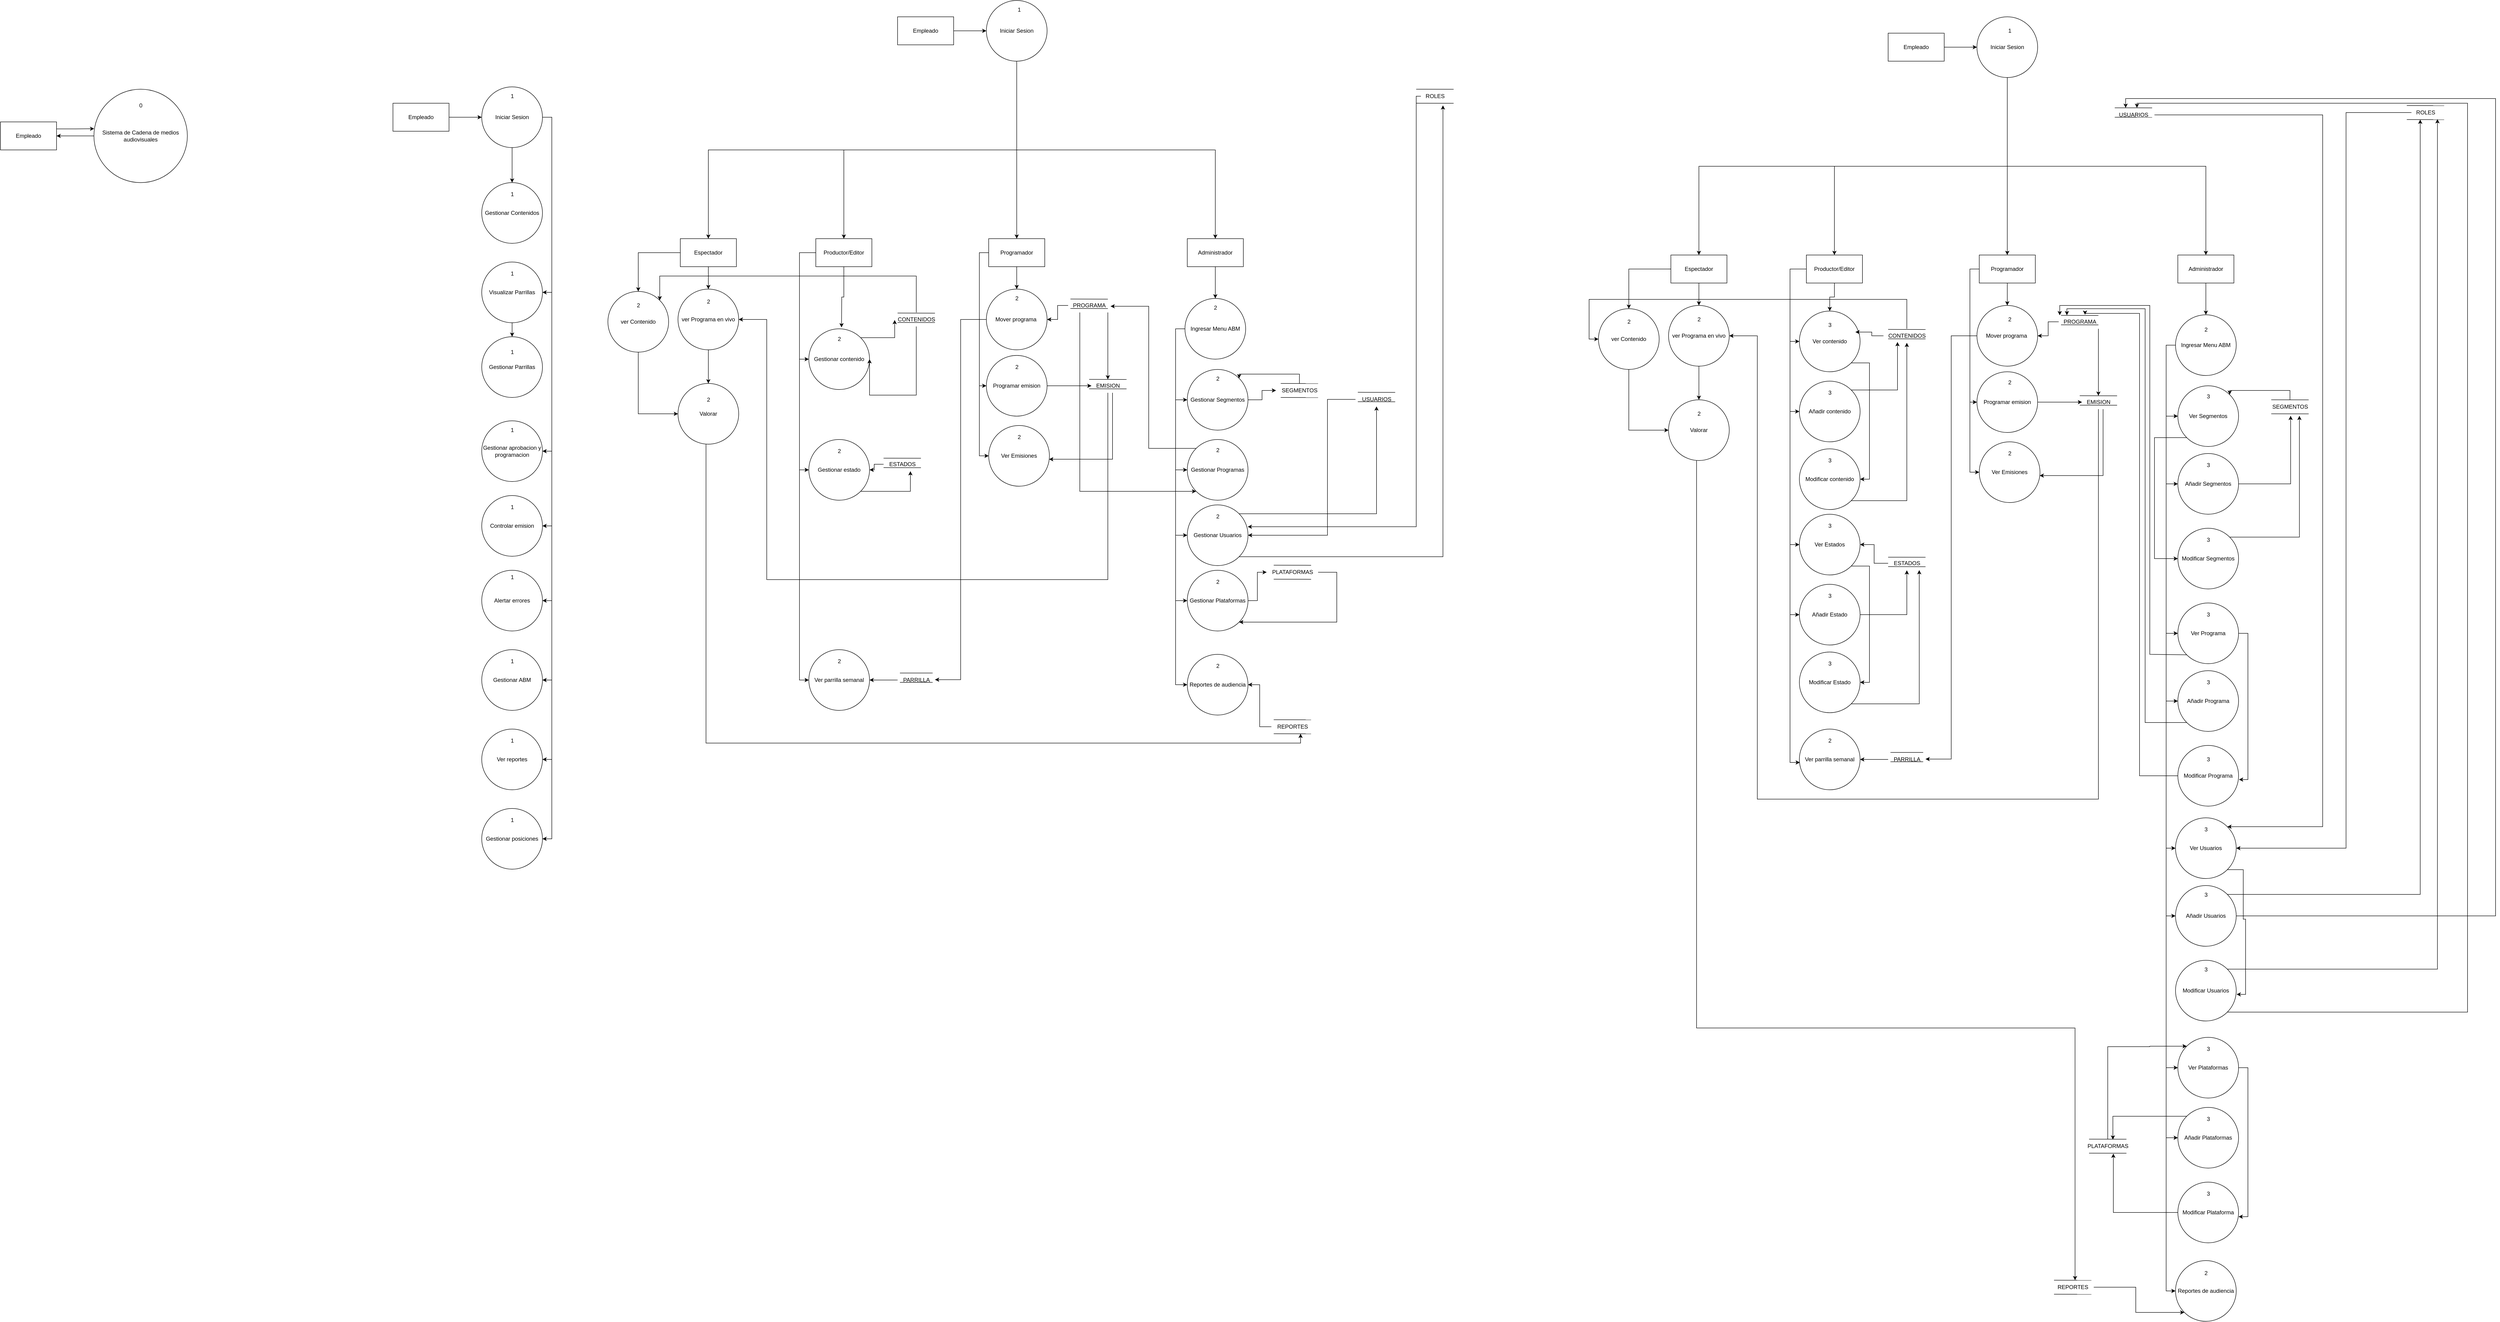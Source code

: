 <mxfile version="21.2.8" type="device">
  <diagram name="Página-1" id="yC_Nv15zv4otKrWb0r18">
    <mxGraphModel dx="1658" dy="828" grid="1" gridSize="10" guides="1" tooltips="1" connect="1" arrows="1" fold="1" page="1" pageScale="1" pageWidth="99827" pageHeight="991169" math="0" shadow="0">
      <root>
        <mxCell id="0" />
        <mxCell id="1" parent="0" />
        <mxCell id="aVHQifymBFc_l4_SO7kh-340" style="edgeStyle=orthogonalEdgeStyle;rounded=0;orthogonalLoop=1;jettySize=auto;html=1;exitX=1;exitY=1;exitDx=0;exitDy=0;entryX=1;entryY=0.5;entryDx=0;entryDy=0;" parent="1" edge="1">
          <mxGeometry relative="1" as="geometry">
            <mxPoint x="4581.284" y="1528.284" as="sourcePoint" />
          </mxGeometry>
        </mxCell>
        <mxCell id="aVHQifymBFc_l4_SO7kh-550" style="edgeStyle=orthogonalEdgeStyle;rounded=0;orthogonalLoop=1;jettySize=auto;html=1;exitX=0;exitY=0.5;exitDx=0;exitDy=0;entryX=1;entryY=0.5;entryDx=0;entryDy=0;" parent="1" source="aVHQifymBFc_l4_SO7kh-551" target="aVHQifymBFc_l4_SO7kh-553" edge="1">
          <mxGeometry relative="1" as="geometry" />
        </mxCell>
        <mxCell id="aVHQifymBFc_l4_SO7kh-551" value="Sistema de Cadena de medios audiovisuales" style="ellipse;whiteSpace=wrap;html=1;aspect=fixed;" parent="1" vertex="1">
          <mxGeometry x="5180" y="1660" width="200" height="200" as="geometry" />
        </mxCell>
        <mxCell id="aVHQifymBFc_l4_SO7kh-552" style="edgeStyle=orthogonalEdgeStyle;rounded=0;orthogonalLoop=1;jettySize=auto;html=1;exitX=1;exitY=0.25;exitDx=0;exitDy=0;entryX=0.003;entryY=0.423;entryDx=0;entryDy=0;entryPerimeter=0;" parent="1" source="aVHQifymBFc_l4_SO7kh-553" target="aVHQifymBFc_l4_SO7kh-551" edge="1">
          <mxGeometry relative="1" as="geometry" />
        </mxCell>
        <mxCell id="aVHQifymBFc_l4_SO7kh-553" value="Empleado" style="rounded=0;whiteSpace=wrap;html=1;" parent="1" vertex="1">
          <mxGeometry x="4980" y="1730" width="120" height="60" as="geometry" />
        </mxCell>
        <mxCell id="aVHQifymBFc_l4_SO7kh-554" style="edgeStyle=orthogonalEdgeStyle;rounded=0;orthogonalLoop=1;jettySize=auto;html=1;entryX=0;entryY=0.5;entryDx=0;entryDy=0;" parent="1" source="aVHQifymBFc_l4_SO7kh-555" target="aVHQifymBFc_l4_SO7kh-566" edge="1">
          <mxGeometry relative="1" as="geometry" />
        </mxCell>
        <mxCell id="aVHQifymBFc_l4_SO7kh-555" value="Empleado" style="rounded=0;whiteSpace=wrap;html=1;" parent="1" vertex="1">
          <mxGeometry x="5820" y="1690" width="120" height="60" as="geometry" />
        </mxCell>
        <mxCell id="aVHQifymBFc_l4_SO7kh-556" style="edgeStyle=orthogonalEdgeStyle;rounded=0;orthogonalLoop=1;jettySize=auto;html=1;" parent="1" source="aVHQifymBFc_l4_SO7kh-566" target="aVHQifymBFc_l4_SO7kh-567" edge="1">
          <mxGeometry relative="1" as="geometry" />
        </mxCell>
        <mxCell id="aVHQifymBFc_l4_SO7kh-557" style="edgeStyle=orthogonalEdgeStyle;rounded=0;orthogonalLoop=1;jettySize=auto;html=1;exitX=1;exitY=0.5;exitDx=0;exitDy=0;entryX=1;entryY=0.5;entryDx=0;entryDy=0;" parent="1" source="aVHQifymBFc_l4_SO7kh-566" target="aVHQifymBFc_l4_SO7kh-568" edge="1">
          <mxGeometry relative="1" as="geometry" />
        </mxCell>
        <mxCell id="aVHQifymBFc_l4_SO7kh-558" style="edgeStyle=orthogonalEdgeStyle;rounded=0;orthogonalLoop=1;jettySize=auto;html=1;exitX=1;exitY=0.5;exitDx=0;exitDy=0;entryX=1;entryY=0.5;entryDx=0;entryDy=0;" parent="1" source="aVHQifymBFc_l4_SO7kh-566" target="aVHQifymBFc_l4_SO7kh-569" edge="1">
          <mxGeometry relative="1" as="geometry" />
        </mxCell>
        <mxCell id="aVHQifymBFc_l4_SO7kh-561" style="edgeStyle=orthogonalEdgeStyle;rounded=0;orthogonalLoop=1;jettySize=auto;html=1;exitX=1;exitY=0.5;exitDx=0;exitDy=0;entryX=1;entryY=0.5;entryDx=0;entryDy=0;" parent="1" source="aVHQifymBFc_l4_SO7kh-566" target="aVHQifymBFc_l4_SO7kh-572" edge="1">
          <mxGeometry relative="1" as="geometry" />
        </mxCell>
        <mxCell id="aVHQifymBFc_l4_SO7kh-562" style="edgeStyle=orthogonalEdgeStyle;rounded=0;orthogonalLoop=1;jettySize=auto;html=1;exitX=1;exitY=0.5;exitDx=0;exitDy=0;entryX=1;entryY=0.5;entryDx=0;entryDy=0;" parent="1" source="aVHQifymBFc_l4_SO7kh-566" target="aVHQifymBFc_l4_SO7kh-573" edge="1">
          <mxGeometry relative="1" as="geometry" />
        </mxCell>
        <mxCell id="aVHQifymBFc_l4_SO7kh-563" style="edgeStyle=orthogonalEdgeStyle;rounded=0;orthogonalLoop=1;jettySize=auto;html=1;exitX=1;exitY=0.5;exitDx=0;exitDy=0;entryX=1;entryY=0.5;entryDx=0;entryDy=0;" parent="1" source="aVHQifymBFc_l4_SO7kh-566" target="aVHQifymBFc_l4_SO7kh-574" edge="1">
          <mxGeometry relative="1" as="geometry" />
        </mxCell>
        <mxCell id="aVHQifymBFc_l4_SO7kh-564" style="edgeStyle=orthogonalEdgeStyle;rounded=0;orthogonalLoop=1;jettySize=auto;html=1;exitX=1;exitY=0.5;exitDx=0;exitDy=0;entryX=1;entryY=0.5;entryDx=0;entryDy=0;" parent="1" source="aVHQifymBFc_l4_SO7kh-566" target="aVHQifymBFc_l4_SO7kh-575" edge="1">
          <mxGeometry relative="1" as="geometry" />
        </mxCell>
        <mxCell id="aVHQifymBFc_l4_SO7kh-565" style="edgeStyle=orthogonalEdgeStyle;rounded=0;orthogonalLoop=1;jettySize=auto;html=1;exitX=1;exitY=0.5;exitDx=0;exitDy=0;entryX=1;entryY=0.5;entryDx=0;entryDy=0;" parent="1" source="aVHQifymBFc_l4_SO7kh-566" target="aVHQifymBFc_l4_SO7kh-576" edge="1">
          <mxGeometry relative="1" as="geometry" />
        </mxCell>
        <mxCell id="aVHQifymBFc_l4_SO7kh-566" value="Iniciar Sesion" style="ellipse;whiteSpace=wrap;html=1;aspect=fixed;" parent="1" vertex="1">
          <mxGeometry x="6010" y="1655" width="130" height="130" as="geometry" />
        </mxCell>
        <mxCell id="aVHQifymBFc_l4_SO7kh-567" value="Gestionar Contenidos" style="ellipse;whiteSpace=wrap;html=1;aspect=fixed;" parent="1" vertex="1">
          <mxGeometry x="6010" y="1860" width="130" height="130" as="geometry" />
        </mxCell>
        <mxCell id="pgeDyyS8oXksHp_Y4zWR-24" style="edgeStyle=orthogonalEdgeStyle;rounded=0;orthogonalLoop=1;jettySize=auto;html=1;exitX=0.5;exitY=1;exitDx=0;exitDy=0;entryX=0.5;entryY=0;entryDx=0;entryDy=0;" parent="1" source="aVHQifymBFc_l4_SO7kh-568" target="aVHQifymBFc_l4_SO7kh-571" edge="1">
          <mxGeometry relative="1" as="geometry" />
        </mxCell>
        <mxCell id="aVHQifymBFc_l4_SO7kh-568" value="Visualizar Parrillas" style="ellipse;whiteSpace=wrap;html=1;aspect=fixed;" parent="1" vertex="1">
          <mxGeometry x="6010" y="2030" width="130" height="130" as="geometry" />
        </mxCell>
        <mxCell id="aVHQifymBFc_l4_SO7kh-569" value="Gestionar aprobacion y programacion" style="ellipse;whiteSpace=wrap;html=1;aspect=fixed;" parent="1" vertex="1">
          <mxGeometry x="6010" y="2370" width="130" height="130" as="geometry" />
        </mxCell>
        <mxCell id="aVHQifymBFc_l4_SO7kh-571" value="Gestionar Parrillas" style="ellipse;whiteSpace=wrap;html=1;aspect=fixed;" parent="1" vertex="1">
          <mxGeometry x="6010" y="2190" width="130" height="130" as="geometry" />
        </mxCell>
        <mxCell id="aVHQifymBFc_l4_SO7kh-572" value="Controlar emision" style="ellipse;whiteSpace=wrap;html=1;aspect=fixed;" parent="1" vertex="1">
          <mxGeometry x="6010" y="2530" width="130" height="130" as="geometry" />
        </mxCell>
        <mxCell id="aVHQifymBFc_l4_SO7kh-573" value="Alertar errores" style="ellipse;whiteSpace=wrap;html=1;aspect=fixed;" parent="1" vertex="1">
          <mxGeometry x="6010" y="2690" width="130" height="130" as="geometry" />
        </mxCell>
        <mxCell id="aVHQifymBFc_l4_SO7kh-574" value="Gestionar ABM" style="ellipse;whiteSpace=wrap;html=1;aspect=fixed;" parent="1" vertex="1">
          <mxGeometry x="6010" y="2860" width="130" height="130" as="geometry" />
        </mxCell>
        <mxCell id="aVHQifymBFc_l4_SO7kh-575" value="Ver reportes" style="ellipse;whiteSpace=wrap;html=1;aspect=fixed;" parent="1" vertex="1">
          <mxGeometry x="6010" y="3030" width="130" height="130" as="geometry" />
        </mxCell>
        <mxCell id="aVHQifymBFc_l4_SO7kh-576" value="Gestionar posiciones" style="ellipse;whiteSpace=wrap;html=1;aspect=fixed;" parent="1" vertex="1">
          <mxGeometry x="6010" y="3200" width="130" height="130" as="geometry" />
        </mxCell>
        <mxCell id="aVHQifymBFc_l4_SO7kh-577" style="edgeStyle=orthogonalEdgeStyle;rounded=0;orthogonalLoop=1;jettySize=auto;html=1;entryX=0;entryY=0.5;entryDx=0;entryDy=0;" parent="1" source="aVHQifymBFc_l4_SO7kh-578" target="aVHQifymBFc_l4_SO7kh-580" edge="1">
          <mxGeometry relative="1" as="geometry" />
        </mxCell>
        <mxCell id="aVHQifymBFc_l4_SO7kh-578" value="Empleado" style="rounded=0;whiteSpace=wrap;html=1;" parent="1" vertex="1">
          <mxGeometry x="6900" y="1505" width="120" height="60" as="geometry" />
        </mxCell>
        <mxCell id="-kQVbCw0q-Fh1bAhad9V-2" style="edgeStyle=orthogonalEdgeStyle;rounded=0;orthogonalLoop=1;jettySize=auto;html=1;exitX=0.5;exitY=1;exitDx=0;exitDy=0;entryX=0.5;entryY=0;entryDx=0;entryDy=0;" parent="1" source="aVHQifymBFc_l4_SO7kh-580" target="aVHQifymBFc_l4_SO7kh-687" edge="1">
          <mxGeometry relative="1" as="geometry" />
        </mxCell>
        <mxCell id="aVHQifymBFc_l4_SO7kh-580" value="Iniciar Sesion" style="ellipse;whiteSpace=wrap;html=1;aspect=fixed;" parent="1" vertex="1">
          <mxGeometry x="7090" y="1470" width="130" height="130" as="geometry" />
        </mxCell>
        <mxCell id="aVHQifymBFc_l4_SO7kh-583" value="Ver parrilla semanal" style="ellipse;whiteSpace=wrap;html=1;aspect=fixed;" parent="1" vertex="1">
          <mxGeometry x="6710" y="2860" width="130" height="130" as="geometry" />
        </mxCell>
        <mxCell id="aVHQifymBFc_l4_SO7kh-584" value="Gestionar estado" style="ellipse;whiteSpace=wrap;html=1;aspect=fixed;" parent="1" vertex="1">
          <mxGeometry x="6710" y="2410" width="130" height="130" as="geometry" />
        </mxCell>
        <mxCell id="aVHQifymBFc_l4_SO7kh-585" style="edgeStyle=orthogonalEdgeStyle;rounded=0;orthogonalLoop=1;jettySize=auto;html=1;exitX=0;exitY=0.5;exitDx=0;exitDy=0;entryX=1;entryY=0.474;entryDx=0;entryDy=0;entryPerimeter=0;" parent="1" source="aVHQifymBFc_l4_SO7kh-586" target="aVHQifymBFc_l4_SO7kh-621" edge="1">
          <mxGeometry relative="1" as="geometry" />
        </mxCell>
        <mxCell id="aVHQifymBFc_l4_SO7kh-586" value="Mover programa&amp;nbsp;" style="ellipse;whiteSpace=wrap;html=1;aspect=fixed;" parent="1" vertex="1">
          <mxGeometry x="7090" y="2088" width="130" height="130" as="geometry" />
        </mxCell>
        <mxCell id="aVHQifymBFc_l4_SO7kh-589" style="edgeStyle=orthogonalEdgeStyle;rounded=0;orthogonalLoop=1;jettySize=auto;html=1;exitX=0.5;exitY=1;exitDx=0;exitDy=0;" parent="1" source="aVHQifymBFc_l4_SO7kh-580" target="aVHQifymBFc_l4_SO7kh-605" edge="1">
          <mxGeometry relative="1" as="geometry">
            <mxPoint x="7220" y="1865" as="sourcePoint" />
          </mxGeometry>
        </mxCell>
        <mxCell id="aVHQifymBFc_l4_SO7kh-591" value="" style="endArrow=none;html=1;rounded=0;" parent="1" edge="1">
          <mxGeometry width="50" height="50" relative="1" as="geometry">
            <mxPoint x="7885" y="2308.92" as="sourcePoint" />
            <mxPoint x="7965" y="2309.08" as="targetPoint" />
            <Array as="points">
              <mxPoint x="7885" y="2308.92" />
            </Array>
          </mxGeometry>
        </mxCell>
        <mxCell id="aVHQifymBFc_l4_SO7kh-592" value="" style="endArrow=none;html=1;rounded=0;" parent="1" edge="1">
          <mxGeometry width="50" height="50" relative="1" as="geometry">
            <mxPoint x="7885" y="2329.08" as="sourcePoint" />
            <mxPoint x="7965" y="2329.24" as="targetPoint" />
            <Array as="points">
              <mxPoint x="7885" y="2329.08" />
            </Array>
          </mxGeometry>
        </mxCell>
        <mxCell id="aVHQifymBFc_l4_SO7kh-594" style="edgeStyle=orthogonalEdgeStyle;rounded=0;orthogonalLoop=1;jettySize=auto;html=1;exitX=0.5;exitY=1;exitDx=0;exitDy=0;" parent="1" source="aVHQifymBFc_l4_SO7kh-599" edge="1">
          <mxGeometry relative="1" as="geometry">
            <mxPoint x="6780" y="2170" as="targetPoint" />
          </mxGeometry>
        </mxCell>
        <mxCell id="aVHQifymBFc_l4_SO7kh-595" style="edgeStyle=orthogonalEdgeStyle;rounded=0;orthogonalLoop=1;jettySize=auto;html=1;exitX=0;exitY=0.5;exitDx=0;exitDy=0;entryX=0;entryY=0.5;entryDx=0;entryDy=0;" parent="1" source="aVHQifymBFc_l4_SO7kh-599" target="aVHQifymBFc_l4_SO7kh-606" edge="1">
          <mxGeometry relative="1" as="geometry" />
        </mxCell>
        <mxCell id="aVHQifymBFc_l4_SO7kh-596" style="edgeStyle=orthogonalEdgeStyle;rounded=0;orthogonalLoop=1;jettySize=auto;html=1;exitX=0;exitY=0.5;exitDx=0;exitDy=0;entryX=0;entryY=0.5;entryDx=0;entryDy=0;" parent="1" source="aVHQifymBFc_l4_SO7kh-599" target="aVHQifymBFc_l4_SO7kh-584" edge="1">
          <mxGeometry relative="1" as="geometry">
            <mxPoint x="6680" y="2410" as="targetPoint" />
          </mxGeometry>
        </mxCell>
        <mxCell id="aVHQifymBFc_l4_SO7kh-598" style="edgeStyle=orthogonalEdgeStyle;rounded=0;orthogonalLoop=1;jettySize=auto;html=1;exitX=0;exitY=0.5;exitDx=0;exitDy=0;entryX=0;entryY=0.5;entryDx=0;entryDy=0;" parent="1" source="aVHQifymBFc_l4_SO7kh-599" target="aVHQifymBFc_l4_SO7kh-583" edge="1">
          <mxGeometry relative="1" as="geometry" />
        </mxCell>
        <mxCell id="aVHQifymBFc_l4_SO7kh-599" value="Productor/Editor" style="rounded=0;whiteSpace=wrap;html=1;" parent="1" vertex="1">
          <mxGeometry x="6725" y="1980" width="120" height="60" as="geometry" />
        </mxCell>
        <mxCell id="aVHQifymBFc_l4_SO7kh-600" style="edgeStyle=orthogonalEdgeStyle;rounded=0;orthogonalLoop=1;jettySize=auto;html=1;exitX=0.5;exitY=1;exitDx=0;exitDy=0;entryX=0.5;entryY=0;entryDx=0;entryDy=0;" parent="1" source="aVHQifymBFc_l4_SO7kh-603" target="aVHQifymBFc_l4_SO7kh-586" edge="1">
          <mxGeometry relative="1" as="geometry" />
        </mxCell>
        <mxCell id="aVHQifymBFc_l4_SO7kh-601" style="edgeStyle=orthogonalEdgeStyle;rounded=0;orthogonalLoop=1;jettySize=auto;html=1;exitX=0;exitY=0.5;exitDx=0;exitDy=0;entryX=0;entryY=0.5;entryDx=0;entryDy=0;" parent="1" source="aVHQifymBFc_l4_SO7kh-603" target="aVHQifymBFc_l4_SO7kh-627" edge="1">
          <mxGeometry relative="1" as="geometry" />
        </mxCell>
        <mxCell id="aVHQifymBFc_l4_SO7kh-602" style="edgeStyle=orthogonalEdgeStyle;rounded=0;orthogonalLoop=1;jettySize=auto;html=1;exitX=0;exitY=0.5;exitDx=0;exitDy=0;entryX=0;entryY=0.5;entryDx=0;entryDy=0;" parent="1" source="aVHQifymBFc_l4_SO7kh-603" target="aVHQifymBFc_l4_SO7kh-664" edge="1">
          <mxGeometry relative="1" as="geometry" />
        </mxCell>
        <mxCell id="aVHQifymBFc_l4_SO7kh-603" value="Programador" style="rounded=0;whiteSpace=wrap;html=1;" parent="1" vertex="1">
          <mxGeometry x="7095" y="1980" width="120" height="60" as="geometry" />
        </mxCell>
        <mxCell id="aVHQifymBFc_l4_SO7kh-604" style="edgeStyle=orthogonalEdgeStyle;rounded=0;orthogonalLoop=1;jettySize=auto;html=1;exitX=0.5;exitY=1;exitDx=0;exitDy=0;" parent="1" source="aVHQifymBFc_l4_SO7kh-605" target="aVHQifymBFc_l4_SO7kh-636" edge="1">
          <mxGeometry relative="1" as="geometry" />
        </mxCell>
        <mxCell id="aVHQifymBFc_l4_SO7kh-605" value="Administrador" style="rounded=0;whiteSpace=wrap;html=1;" parent="1" vertex="1">
          <mxGeometry x="7520" y="1980" width="120" height="60" as="geometry" />
        </mxCell>
        <mxCell id="aVHQifymBFc_l4_SO7kh-606" value="Gestionar contenido" style="ellipse;whiteSpace=wrap;html=1;aspect=fixed;" parent="1" vertex="1">
          <mxGeometry x="6710" y="2173" width="130" height="130" as="geometry" />
        </mxCell>
        <mxCell id="aVHQifymBFc_l4_SO7kh-609" value="2" style="text;html=1;align=center;verticalAlign=middle;resizable=0;points=[];autosize=1;strokeColor=none;fillColor=none;" parent="1" vertex="1">
          <mxGeometry x="6760" y="2870" width="30" height="30" as="geometry" />
        </mxCell>
        <mxCell id="aVHQifymBFc_l4_SO7kh-610" value="" style="endArrow=none;html=1;rounded=0;" parent="1" edge="1">
          <mxGeometry width="50" height="50" relative="1" as="geometry">
            <mxPoint x="6900" y="2139.3" as="sourcePoint" />
            <mxPoint x="6980" y="2139.46" as="targetPoint" />
            <Array as="points">
              <mxPoint x="6900" y="2139.3" />
            </Array>
          </mxGeometry>
        </mxCell>
        <mxCell id="aVHQifymBFc_l4_SO7kh-611" value="" style="endArrow=none;html=1;rounded=0;" parent="1" edge="1">
          <mxGeometry width="50" height="50" relative="1" as="geometry">
            <mxPoint x="6900" y="2159.46" as="sourcePoint" />
            <mxPoint x="6980" y="2159.62" as="targetPoint" />
            <Array as="points">
              <mxPoint x="6900" y="2159.46" />
            </Array>
          </mxGeometry>
        </mxCell>
        <mxCell id="aVHQifymBFc_l4_SO7kh-612" style="edgeStyle=orthogonalEdgeStyle;rounded=0;orthogonalLoop=1;jettySize=auto;html=1;entryX=1;entryY=0.5;entryDx=0;entryDy=0;" parent="1" source="aVHQifymBFc_l4_SO7kh-613" target="aVHQifymBFc_l4_SO7kh-606" edge="1">
          <mxGeometry relative="1" as="geometry">
            <Array as="points">
              <mxPoint x="6940" y="2315" />
            </Array>
          </mxGeometry>
        </mxCell>
        <mxCell id="pgeDyyS8oXksHp_Y4zWR-33" style="edgeStyle=orthogonalEdgeStyle;rounded=0;orthogonalLoop=1;jettySize=auto;html=1;entryX=1;entryY=0;entryDx=0;entryDy=0;" parent="1" source="aVHQifymBFc_l4_SO7kh-613" target="pgeDyyS8oXksHp_Y4zWR-30" edge="1">
          <mxGeometry relative="1" as="geometry">
            <Array as="points">
              <mxPoint x="6940" y="2060" />
              <mxPoint x="6391" y="2060" />
            </Array>
          </mxGeometry>
        </mxCell>
        <mxCell id="aVHQifymBFc_l4_SO7kh-613" value="CONTENIDOS" style="text;html=1;align=center;verticalAlign=middle;resizable=0;points=[];autosize=1;strokeColor=none;fillColor=none;" parent="1" vertex="1">
          <mxGeometry x="6890" y="2138" width="100" height="30" as="geometry" />
        </mxCell>
        <mxCell id="aVHQifymBFc_l4_SO7kh-614" value="" style="endArrow=none;html=1;rounded=0;" parent="1" edge="1">
          <mxGeometry width="50" height="50" relative="1" as="geometry">
            <mxPoint x="6870" y="2450" as="sourcePoint" />
            <mxPoint x="6950" y="2450.16" as="targetPoint" />
            <Array as="points">
              <mxPoint x="6870" y="2450" />
            </Array>
          </mxGeometry>
        </mxCell>
        <mxCell id="aVHQifymBFc_l4_SO7kh-615" value="" style="endArrow=none;html=1;rounded=0;" parent="1" edge="1">
          <mxGeometry width="50" height="50" relative="1" as="geometry">
            <mxPoint x="6870" y="2470.16" as="sourcePoint" />
            <mxPoint x="6950" y="2470.32" as="targetPoint" />
            <Array as="points">
              <mxPoint x="6870" y="2470.16" />
            </Array>
          </mxGeometry>
        </mxCell>
        <mxCell id="aVHQifymBFc_l4_SO7kh-616" style="edgeStyle=orthogonalEdgeStyle;rounded=0;orthogonalLoop=1;jettySize=auto;html=1;" parent="1" source="aVHQifymBFc_l4_SO7kh-617" target="aVHQifymBFc_l4_SO7kh-584" edge="1">
          <mxGeometry relative="1" as="geometry" />
        </mxCell>
        <mxCell id="aVHQifymBFc_l4_SO7kh-617" value="ESTADOS" style="text;html=1;align=center;verticalAlign=middle;resizable=0;points=[];autosize=1;strokeColor=none;fillColor=none;" parent="1" vertex="1">
          <mxGeometry x="6870" y="2448" width="80" height="30" as="geometry" />
        </mxCell>
        <mxCell id="aVHQifymBFc_l4_SO7kh-618" value="" style="endArrow=none;html=1;rounded=0;" parent="1" edge="1">
          <mxGeometry width="50" height="50" relative="1" as="geometry">
            <mxPoint x="6905" y="2910" as="sourcePoint" />
            <mxPoint x="6975" y="2910" as="targetPoint" />
          </mxGeometry>
        </mxCell>
        <mxCell id="aVHQifymBFc_l4_SO7kh-619" value="" style="endArrow=none;html=1;rounded=0;" parent="1" edge="1">
          <mxGeometry width="50" height="50" relative="1" as="geometry">
            <mxPoint x="6905" y="2930" as="sourcePoint" />
            <mxPoint x="6975" y="2930" as="targetPoint" />
          </mxGeometry>
        </mxCell>
        <mxCell id="aVHQifymBFc_l4_SO7kh-620" style="edgeStyle=orthogonalEdgeStyle;rounded=0;orthogonalLoop=1;jettySize=auto;html=1;entryX=1;entryY=0.5;entryDx=0;entryDy=0;" parent="1" source="aVHQifymBFc_l4_SO7kh-621" target="aVHQifymBFc_l4_SO7kh-583" edge="1">
          <mxGeometry relative="1" as="geometry" />
        </mxCell>
        <mxCell id="aVHQifymBFc_l4_SO7kh-621" value="PARRILLA" style="text;html=1;align=center;verticalAlign=middle;resizable=0;points=[];autosize=1;strokeColor=none;fillColor=none;" parent="1" vertex="1">
          <mxGeometry x="6900" y="2910" width="80" height="30" as="geometry" />
        </mxCell>
        <mxCell id="aVHQifymBFc_l4_SO7kh-622" value="" style="endArrow=none;html=1;rounded=0;" parent="1" edge="1">
          <mxGeometry width="50" height="50" relative="1" as="geometry">
            <mxPoint x="7270" y="2109.3" as="sourcePoint" />
            <mxPoint x="7350" y="2109.46" as="targetPoint" />
            <Array as="points">
              <mxPoint x="7270" y="2109.3" />
            </Array>
          </mxGeometry>
        </mxCell>
        <mxCell id="aVHQifymBFc_l4_SO7kh-623" value="" style="endArrow=none;html=1;rounded=0;" parent="1" edge="1">
          <mxGeometry width="50" height="50" relative="1" as="geometry">
            <mxPoint x="7270" y="2129.46" as="sourcePoint" />
            <mxPoint x="7350" y="2129.62" as="targetPoint" />
            <Array as="points">
              <mxPoint x="7270" y="2129.46" />
            </Array>
          </mxGeometry>
        </mxCell>
        <mxCell id="aVHQifymBFc_l4_SO7kh-624" style="edgeStyle=orthogonalEdgeStyle;rounded=0;orthogonalLoop=1;jettySize=auto;html=1;" parent="1" source="aVHQifymBFc_l4_SO7kh-625" target="aVHQifymBFc_l4_SO7kh-586" edge="1">
          <mxGeometry relative="1" as="geometry" />
        </mxCell>
        <mxCell id="aVHQifymBFc_l4_SO7kh-684" style="edgeStyle=orthogonalEdgeStyle;rounded=0;orthogonalLoop=1;jettySize=auto;html=1;entryX=0;entryY=1;entryDx=0;entryDy=0;" parent="1" source="aVHQifymBFc_l4_SO7kh-625" target="aVHQifymBFc_l4_SO7kh-639" edge="1">
          <mxGeometry relative="1" as="geometry">
            <Array as="points">
              <mxPoint x="7290" y="2521" />
            </Array>
          </mxGeometry>
        </mxCell>
        <mxCell id="aVHQifymBFc_l4_SO7kh-625" value="PROGRAMA" style="text;html=1;align=center;verticalAlign=middle;resizable=0;points=[];autosize=1;strokeColor=none;fillColor=none;" parent="1" vertex="1">
          <mxGeometry x="7265" y="2108" width="90" height="30" as="geometry" />
        </mxCell>
        <mxCell id="aVHQifymBFc_l4_SO7kh-626" style="edgeStyle=orthogonalEdgeStyle;rounded=0;orthogonalLoop=1;jettySize=auto;html=1;" parent="1" source="aVHQifymBFc_l4_SO7kh-627" target="aVHQifymBFc_l4_SO7kh-663" edge="1">
          <mxGeometry relative="1" as="geometry" />
        </mxCell>
        <mxCell id="aVHQifymBFc_l4_SO7kh-627" value="Programar emision" style="ellipse;whiteSpace=wrap;html=1;aspect=fixed;" parent="1" vertex="1">
          <mxGeometry x="7090" y="2230" width="130" height="130" as="geometry" />
        </mxCell>
        <mxCell id="aVHQifymBFc_l4_SO7kh-628" style="edgeStyle=orthogonalEdgeStyle;rounded=0;orthogonalLoop=1;jettySize=auto;html=1;exitX=0;exitY=0.5;exitDx=0;exitDy=0;entryX=0;entryY=0.5;entryDx=0;entryDy=0;" parent="1" source="aVHQifymBFc_l4_SO7kh-636" target="aVHQifymBFc_l4_SO7kh-641" edge="1">
          <mxGeometry relative="1" as="geometry" />
        </mxCell>
        <mxCell id="aVHQifymBFc_l4_SO7kh-629" style="edgeStyle=orthogonalEdgeStyle;rounded=0;orthogonalLoop=1;jettySize=auto;html=1;exitX=0;exitY=0.5;exitDx=0;exitDy=0;entryX=0;entryY=0.5;entryDx=0;entryDy=0;" parent="1" source="aVHQifymBFc_l4_SO7kh-636" target="aVHQifymBFc_l4_SO7kh-639" edge="1">
          <mxGeometry relative="1" as="geometry" />
        </mxCell>
        <mxCell id="aVHQifymBFc_l4_SO7kh-630" style="edgeStyle=orthogonalEdgeStyle;rounded=0;orthogonalLoop=1;jettySize=auto;html=1;exitX=0;exitY=0.5;exitDx=0;exitDy=0;entryX=0;entryY=0.5;entryDx=0;entryDy=0;" parent="1" source="aVHQifymBFc_l4_SO7kh-636" target="aVHQifymBFc_l4_SO7kh-643" edge="1">
          <mxGeometry relative="1" as="geometry" />
        </mxCell>
        <mxCell id="aVHQifymBFc_l4_SO7kh-633" style="edgeStyle=orthogonalEdgeStyle;rounded=0;orthogonalLoop=1;jettySize=auto;html=1;exitX=0;exitY=0.5;exitDx=0;exitDy=0;entryX=0;entryY=0.5;entryDx=0;entryDy=0;" parent="1" source="aVHQifymBFc_l4_SO7kh-636" target="aVHQifymBFc_l4_SO7kh-645" edge="1">
          <mxGeometry relative="1" as="geometry" />
        </mxCell>
        <mxCell id="aVHQifymBFc_l4_SO7kh-634" style="edgeStyle=orthogonalEdgeStyle;rounded=0;orthogonalLoop=1;jettySize=auto;html=1;exitX=0;exitY=0.5;exitDx=0;exitDy=0;entryX=0;entryY=0.5;entryDx=0;entryDy=0;" parent="1" source="aVHQifymBFc_l4_SO7kh-636" target="aVHQifymBFc_l4_SO7kh-637" edge="1">
          <mxGeometry relative="1" as="geometry" />
        </mxCell>
        <mxCell id="aVHQifymBFc_l4_SO7kh-636" value="Ingresar Menu ABM" style="ellipse;whiteSpace=wrap;html=1;aspect=fixed;" parent="1" vertex="1">
          <mxGeometry x="7515" y="2108" width="130" height="130" as="geometry" />
        </mxCell>
        <mxCell id="aVHQifymBFc_l4_SO7kh-637" value="Reportes de audiencia" style="ellipse;whiteSpace=wrap;html=1;aspect=fixed;" parent="1" vertex="1">
          <mxGeometry x="7520" y="2870" width="130" height="130" as="geometry" />
        </mxCell>
        <mxCell id="aVHQifymBFc_l4_SO7kh-638" style="edgeStyle=orthogonalEdgeStyle;rounded=0;orthogonalLoop=1;jettySize=auto;html=1;exitX=0;exitY=0;exitDx=0;exitDy=0;entryX=1.008;entryY=0.559;entryDx=0;entryDy=0;entryPerimeter=0;" parent="1" source="aVHQifymBFc_l4_SO7kh-639" target="aVHQifymBFc_l4_SO7kh-625" edge="1">
          <mxGeometry relative="1" as="geometry" />
        </mxCell>
        <mxCell id="aVHQifymBFc_l4_SO7kh-639" value="Gestionar Programas" style="ellipse;whiteSpace=wrap;html=1;aspect=fixed;" parent="1" vertex="1">
          <mxGeometry x="7520" y="2410" width="130" height="130" as="geometry" />
        </mxCell>
        <mxCell id="aVHQifymBFc_l4_SO7kh-640" style="edgeStyle=orthogonalEdgeStyle;rounded=0;orthogonalLoop=1;jettySize=auto;html=1;exitX=1;exitY=0.5;exitDx=0;exitDy=0;" parent="1" source="aVHQifymBFc_l4_SO7kh-641" target="aVHQifymBFc_l4_SO7kh-670" edge="1">
          <mxGeometry relative="1" as="geometry" />
        </mxCell>
        <mxCell id="aVHQifymBFc_l4_SO7kh-641" value="Gestionar Segmentos" style="ellipse;whiteSpace=wrap;html=1;aspect=fixed;" parent="1" vertex="1">
          <mxGeometry x="7520" y="2260" width="130" height="130" as="geometry" />
        </mxCell>
        <mxCell id="-kQVbCw0q-Fh1bAhad9V-3" style="edgeStyle=orthogonalEdgeStyle;rounded=0;orthogonalLoop=1;jettySize=auto;html=1;exitX=1;exitY=0;exitDx=0;exitDy=0;" parent="1" source="aVHQifymBFc_l4_SO7kh-643" target="aVHQifymBFc_l4_SO7kh-653" edge="1">
          <mxGeometry relative="1" as="geometry" />
        </mxCell>
        <mxCell id="aVHQifymBFc_l4_SO7kh-643" value="Gestionar Usuarios" style="ellipse;whiteSpace=wrap;html=1;aspect=fixed;" parent="1" vertex="1">
          <mxGeometry x="7520" y="2550" width="130" height="130" as="geometry" />
        </mxCell>
        <mxCell id="aVHQifymBFc_l4_SO7kh-644" style="edgeStyle=orthogonalEdgeStyle;rounded=0;orthogonalLoop=1;jettySize=auto;html=1;" parent="1" source="aVHQifymBFc_l4_SO7kh-645" target="aVHQifymBFc_l4_SO7kh-659" edge="1">
          <mxGeometry relative="1" as="geometry" />
        </mxCell>
        <mxCell id="aVHQifymBFc_l4_SO7kh-645" value="Gestionar Plataformas" style="ellipse;whiteSpace=wrap;html=1;aspect=fixed;" parent="1" vertex="1">
          <mxGeometry x="7520" y="2690" width="130" height="130" as="geometry" />
        </mxCell>
        <mxCell id="aVHQifymBFc_l4_SO7kh-648" value="" style="endArrow=none;html=1;rounded=0;" parent="1" edge="1">
          <mxGeometry width="50" height="50" relative="1" as="geometry">
            <mxPoint x="7705" y="3010" as="sourcePoint" />
            <mxPoint x="7785" y="3010.16" as="targetPoint" />
            <Array as="points">
              <mxPoint x="7705" y="3010" />
            </Array>
          </mxGeometry>
        </mxCell>
        <mxCell id="aVHQifymBFc_l4_SO7kh-649" value="" style="endArrow=none;html=1;rounded=0;" parent="1" edge="1">
          <mxGeometry width="50" height="50" relative="1" as="geometry">
            <mxPoint x="7705" y="3040" as="sourcePoint" />
            <mxPoint x="7785" y="3040.16" as="targetPoint" />
            <Array as="points">
              <mxPoint x="7705" y="3040" />
            </Array>
          </mxGeometry>
        </mxCell>
        <mxCell id="aVHQifymBFc_l4_SO7kh-650" style="edgeStyle=orthogonalEdgeStyle;rounded=0;orthogonalLoop=1;jettySize=auto;html=1;entryX=1;entryY=0.5;entryDx=0;entryDy=0;" parent="1" source="aVHQifymBFc_l4_SO7kh-651" target="aVHQifymBFc_l4_SO7kh-637" edge="1">
          <mxGeometry relative="1" as="geometry" />
        </mxCell>
        <mxCell id="aVHQifymBFc_l4_SO7kh-651" value="REPORTES" style="text;html=1;align=center;verticalAlign=middle;resizable=0;points=[];autosize=1;strokeColor=none;fillColor=none;" parent="1" vertex="1">
          <mxGeometry x="7700" y="3010" width="90" height="30" as="geometry" />
        </mxCell>
        <mxCell id="aVHQifymBFc_l4_SO7kh-652" value="" style="endArrow=none;html=1;rounded=0;" parent="1" target="aVHQifymBFc_l4_SO7kh-653" edge="1">
          <mxGeometry width="50" height="50" relative="1" as="geometry">
            <mxPoint x="7880" y="2339" as="sourcePoint" />
            <mxPoint x="7960" y="2339.16" as="targetPoint" />
            <Array as="points" />
          </mxGeometry>
        </mxCell>
        <mxCell id="-kQVbCw0q-Fh1bAhad9V-4" style="edgeStyle=orthogonalEdgeStyle;rounded=0;orthogonalLoop=1;jettySize=auto;html=1;entryX=1;entryY=0.5;entryDx=0;entryDy=0;" parent="1" source="aVHQifymBFc_l4_SO7kh-653" target="aVHQifymBFc_l4_SO7kh-643" edge="1">
          <mxGeometry relative="1" as="geometry">
            <Array as="points">
              <mxPoint x="7820" y="2324" />
              <mxPoint x="7820" y="2615" />
            </Array>
          </mxGeometry>
        </mxCell>
        <mxCell id="aVHQifymBFc_l4_SO7kh-653" value="USUARIOS" style="text;html=1;align=center;verticalAlign=middle;resizable=0;points=[];autosize=1;strokeColor=none;fillColor=none;" parent="1" vertex="1">
          <mxGeometry x="7880" y="2309.08" width="90" height="30" as="geometry" />
        </mxCell>
        <mxCell id="aVHQifymBFc_l4_SO7kh-656" value="" style="endArrow=none;html=1;rounded=0;" parent="1" edge="1">
          <mxGeometry width="50" height="50" relative="1" as="geometry">
            <mxPoint x="7705" y="2679.17" as="sourcePoint" />
            <mxPoint x="7785" y="2679.33" as="targetPoint" />
            <Array as="points">
              <mxPoint x="7705" y="2679.17" />
            </Array>
          </mxGeometry>
        </mxCell>
        <mxCell id="aVHQifymBFc_l4_SO7kh-657" value="" style="endArrow=none;html=1;rounded=0;" parent="1" edge="1">
          <mxGeometry width="50" height="50" relative="1" as="geometry">
            <mxPoint x="7705" y="2709.17" as="sourcePoint" />
            <mxPoint x="7785" y="2709.33" as="targetPoint" />
            <Array as="points">
              <mxPoint x="7705" y="2709.17" />
            </Array>
          </mxGeometry>
        </mxCell>
        <mxCell id="aVHQifymBFc_l4_SO7kh-658" style="edgeStyle=orthogonalEdgeStyle;rounded=0;orthogonalLoop=1;jettySize=auto;html=1;entryX=1;entryY=1;entryDx=0;entryDy=0;" parent="1" source="aVHQifymBFc_l4_SO7kh-659" target="aVHQifymBFc_l4_SO7kh-645" edge="1">
          <mxGeometry relative="1" as="geometry">
            <Array as="points">
              <mxPoint x="7840" y="2694" />
              <mxPoint x="7840" y="2801" />
            </Array>
          </mxGeometry>
        </mxCell>
        <mxCell id="aVHQifymBFc_l4_SO7kh-659" value="PLATAFORMAS" style="text;html=1;align=center;verticalAlign=middle;resizable=0;points=[];autosize=1;strokeColor=none;fillColor=none;" parent="1" vertex="1">
          <mxGeometry x="7690" y="2679.17" width="110" height="30" as="geometry" />
        </mxCell>
        <mxCell id="aVHQifymBFc_l4_SO7kh-660" value="" style="endArrow=none;html=1;rounded=0;" parent="1" edge="1">
          <mxGeometry width="50" height="50" relative="1" as="geometry">
            <mxPoint x="7310" y="2281.3" as="sourcePoint" />
            <mxPoint x="7390" y="2281.46" as="targetPoint" />
            <Array as="points">
              <mxPoint x="7310" y="2281.3" />
            </Array>
          </mxGeometry>
        </mxCell>
        <mxCell id="aVHQifymBFc_l4_SO7kh-661" value="" style="endArrow=none;html=1;rounded=0;" parent="1" edge="1">
          <mxGeometry width="50" height="50" relative="1" as="geometry">
            <mxPoint x="7310" y="2301.46" as="sourcePoint" />
            <mxPoint x="7390" y="2301.62" as="targetPoint" />
            <Array as="points">
              <mxPoint x="7310" y="2301.46" />
            </Array>
          </mxGeometry>
        </mxCell>
        <mxCell id="aVHQifymBFc_l4_SO7kh-662" style="edgeStyle=orthogonalEdgeStyle;rounded=0;orthogonalLoop=1;jettySize=auto;html=1;entryX=0.994;entryY=0.556;entryDx=0;entryDy=0;entryPerimeter=0;" parent="1" source="aVHQifymBFc_l4_SO7kh-663" target="aVHQifymBFc_l4_SO7kh-664" edge="1">
          <mxGeometry relative="1" as="geometry">
            <Array as="points">
              <mxPoint x="7360" y="2452" />
            </Array>
          </mxGeometry>
        </mxCell>
        <mxCell id="aVHQifymBFc_l4_SO7kh-701" style="edgeStyle=orthogonalEdgeStyle;rounded=0;orthogonalLoop=1;jettySize=auto;html=1;entryX=1;entryY=0.5;entryDx=0;entryDy=0;" parent="1" source="aVHQifymBFc_l4_SO7kh-663" target="aVHQifymBFc_l4_SO7kh-689" edge="1">
          <mxGeometry relative="1" as="geometry">
            <Array as="points">
              <mxPoint x="7350" y="2710" />
              <mxPoint x="6620" y="2710" />
              <mxPoint x="6620" y="2153" />
            </Array>
          </mxGeometry>
        </mxCell>
        <mxCell id="aVHQifymBFc_l4_SO7kh-663" value="EMISION" style="text;html=1;align=center;verticalAlign=middle;resizable=0;points=[];autosize=1;strokeColor=none;fillColor=none;" parent="1" vertex="1">
          <mxGeometry x="7315" y="2280" width="70" height="30" as="geometry" />
        </mxCell>
        <mxCell id="aVHQifymBFc_l4_SO7kh-664" value="Ver Emisiones" style="ellipse;whiteSpace=wrap;html=1;aspect=fixed;" parent="1" vertex="1">
          <mxGeometry x="7095" y="2380" width="130" height="130" as="geometry" />
        </mxCell>
        <mxCell id="aVHQifymBFc_l4_SO7kh-667" value="" style="endArrow=none;html=1;rounded=0;" parent="1" edge="1">
          <mxGeometry width="50" height="50" relative="1" as="geometry">
            <mxPoint x="7720" y="2290" as="sourcePoint" />
            <mxPoint x="7800" y="2290.16" as="targetPoint" />
            <Array as="points">
              <mxPoint x="7720" y="2290" />
            </Array>
          </mxGeometry>
        </mxCell>
        <mxCell id="aVHQifymBFc_l4_SO7kh-668" value="" style="endArrow=none;html=1;rounded=0;" parent="1" edge="1">
          <mxGeometry width="50" height="50" relative="1" as="geometry">
            <mxPoint x="7720" y="2320" as="sourcePoint" />
            <mxPoint x="7800" y="2320.16" as="targetPoint" />
            <Array as="points">
              <mxPoint x="7720" y="2320" />
            </Array>
          </mxGeometry>
        </mxCell>
        <mxCell id="aVHQifymBFc_l4_SO7kh-669" style="edgeStyle=orthogonalEdgeStyle;rounded=0;orthogonalLoop=1;jettySize=auto;html=1;entryX=1;entryY=0;entryDx=0;entryDy=0;" parent="1" source="aVHQifymBFc_l4_SO7kh-670" target="aVHQifymBFc_l4_SO7kh-641" edge="1">
          <mxGeometry relative="1" as="geometry">
            <Array as="points">
              <mxPoint x="7760" y="2270" />
              <mxPoint x="7631" y="2270" />
            </Array>
          </mxGeometry>
        </mxCell>
        <mxCell id="aVHQifymBFc_l4_SO7kh-670" value="SEGMENTOS" style="text;html=1;align=center;verticalAlign=middle;resizable=0;points=[];autosize=1;strokeColor=none;fillColor=none;" parent="1" vertex="1">
          <mxGeometry x="7710" y="2290" width="100" height="30" as="geometry" />
        </mxCell>
        <mxCell id="aVHQifymBFc_l4_SO7kh-673" style="edgeStyle=orthogonalEdgeStyle;rounded=0;orthogonalLoop=1;jettySize=auto;html=1;exitX=0.5;exitY=1;exitDx=0;exitDy=0;" parent="1" source="aVHQifymBFc_l4_SO7kh-580" target="aVHQifymBFc_l4_SO7kh-599" edge="1">
          <mxGeometry relative="1" as="geometry">
            <mxPoint x="7090.0" y="1865" as="sourcePoint" />
          </mxGeometry>
        </mxCell>
        <mxCell id="aVHQifymBFc_l4_SO7kh-674" style="edgeStyle=orthogonalEdgeStyle;rounded=0;orthogonalLoop=1;jettySize=auto;html=1;exitX=0.5;exitY=1;exitDx=0;exitDy=0;entryX=0.5;entryY=0;entryDx=0;entryDy=0;" parent="1" source="aVHQifymBFc_l4_SO7kh-580" target="aVHQifymBFc_l4_SO7kh-603" edge="1">
          <mxGeometry relative="1" as="geometry">
            <mxPoint x="7155" y="1930" as="sourcePoint" />
          </mxGeometry>
        </mxCell>
        <mxCell id="aVHQifymBFc_l4_SO7kh-675" value="" style="endArrow=none;html=1;rounded=0;" parent="1" edge="1">
          <mxGeometry width="50" height="50" relative="1" as="geometry">
            <mxPoint x="8010" y="1660" as="sourcePoint" />
            <mxPoint x="8090" y="1660.16" as="targetPoint" />
            <Array as="points">
              <mxPoint x="8010" y="1660" />
            </Array>
          </mxGeometry>
        </mxCell>
        <mxCell id="aVHQifymBFc_l4_SO7kh-676" value="" style="endArrow=none;html=1;rounded=0;" parent="1" edge="1">
          <mxGeometry width="50" height="50" relative="1" as="geometry">
            <mxPoint x="8010" y="1690" as="sourcePoint" />
            <mxPoint x="8090" y="1690.16" as="targetPoint" />
            <Array as="points">
              <mxPoint x="8010" y="1690" />
            </Array>
          </mxGeometry>
        </mxCell>
        <mxCell id="aVHQifymBFc_l4_SO7kh-677" value="ROLES" style="text;html=1;align=center;verticalAlign=middle;resizable=0;points=[];autosize=1;strokeColor=none;fillColor=none;" parent="1" vertex="1">
          <mxGeometry x="8020" y="1660" width="60" height="30" as="geometry" />
        </mxCell>
        <mxCell id="aVHQifymBFc_l4_SO7kh-698" style="edgeStyle=orthogonalEdgeStyle;rounded=0;orthogonalLoop=1;jettySize=auto;html=1;exitX=0.5;exitY=1;exitDx=0;exitDy=0;entryX=0.5;entryY=0;entryDx=0;entryDy=0;" parent="1" source="aVHQifymBFc_l4_SO7kh-687" target="aVHQifymBFc_l4_SO7kh-689" edge="1">
          <mxGeometry relative="1" as="geometry" />
        </mxCell>
        <mxCell id="pgeDyyS8oXksHp_Y4zWR-31" style="edgeStyle=orthogonalEdgeStyle;rounded=0;orthogonalLoop=1;jettySize=auto;html=1;exitX=0;exitY=0.5;exitDx=0;exitDy=0;" parent="1" source="aVHQifymBFc_l4_SO7kh-687" target="pgeDyyS8oXksHp_Y4zWR-30" edge="1">
          <mxGeometry relative="1" as="geometry" />
        </mxCell>
        <mxCell id="aVHQifymBFc_l4_SO7kh-687" value="Espectador" style="rounded=0;whiteSpace=wrap;html=1;" parent="1" vertex="1">
          <mxGeometry x="6435" y="1980" width="120" height="60" as="geometry" />
        </mxCell>
        <mxCell id="aVHQifymBFc_l4_SO7kh-699" style="edgeStyle=orthogonalEdgeStyle;rounded=0;orthogonalLoop=1;jettySize=auto;html=1;exitX=0.5;exitY=1;exitDx=0;exitDy=0;entryX=0.5;entryY=0;entryDx=0;entryDy=0;" parent="1" source="aVHQifymBFc_l4_SO7kh-689" target="aVHQifymBFc_l4_SO7kh-692" edge="1">
          <mxGeometry relative="1" as="geometry" />
        </mxCell>
        <mxCell id="aVHQifymBFc_l4_SO7kh-689" value="ver Programa en vivo" style="ellipse;whiteSpace=wrap;html=1;aspect=fixed;" parent="1" vertex="1">
          <mxGeometry x="6430" y="2088" width="130" height="130" as="geometry" />
        </mxCell>
        <mxCell id="aVHQifymBFc_l4_SO7kh-692" value="Valorar" style="ellipse;whiteSpace=wrap;html=1;aspect=fixed;" parent="1" vertex="1">
          <mxGeometry x="6430" y="2290" width="130" height="130" as="geometry" />
        </mxCell>
        <mxCell id="aVHQifymBFc_l4_SO7kh-700" style="edgeStyle=orthogonalEdgeStyle;rounded=0;orthogonalLoop=1;jettySize=auto;html=1;entryX=0.5;entryY=0.042;entryDx=0;entryDy=0;entryPerimeter=0;" parent="1" source="aVHQifymBFc_l4_SO7kh-625" target="aVHQifymBFc_l4_SO7kh-663" edge="1">
          <mxGeometry relative="1" as="geometry">
            <Array as="points">
              <mxPoint x="7350" y="2160" />
              <mxPoint x="7350" y="2160" />
            </Array>
          </mxGeometry>
        </mxCell>
        <mxCell id="aVHQifymBFc_l4_SO7kh-702" style="edgeStyle=orthogonalEdgeStyle;rounded=0;orthogonalLoop=1;jettySize=auto;html=1;entryX=0.694;entryY=1;entryDx=0;entryDy=0;entryPerimeter=0;" parent="1" source="aVHQifymBFc_l4_SO7kh-692" target="aVHQifymBFc_l4_SO7kh-651" edge="1">
          <mxGeometry relative="1" as="geometry">
            <Array as="points">
              <mxPoint x="6490" y="3060" />
              <mxPoint x="7763" y="3060" />
            </Array>
          </mxGeometry>
        </mxCell>
        <mxCell id="aVHQifymBFc_l4_SO7kh-817" style="edgeStyle=orthogonalEdgeStyle;rounded=0;orthogonalLoop=1;jettySize=auto;html=1;entryX=0;entryY=0.5;entryDx=0;entryDy=0;" parent="1" source="aVHQifymBFc_l4_SO7kh-818" target="aVHQifymBFc_l4_SO7kh-820" edge="1">
          <mxGeometry relative="1" as="geometry" />
        </mxCell>
        <mxCell id="aVHQifymBFc_l4_SO7kh-818" value="Empleado" style="rounded=0;whiteSpace=wrap;html=1;" parent="1" vertex="1">
          <mxGeometry x="9020" y="1540" width="120" height="60" as="geometry" />
        </mxCell>
        <mxCell id="aVHQifymBFc_l4_SO7kh-820" value="Iniciar Sesion" style="ellipse;whiteSpace=wrap;html=1;aspect=fixed;" parent="1" vertex="1">
          <mxGeometry x="9210" y="1505" width="130" height="130" as="geometry" />
        </mxCell>
        <mxCell id="aVHQifymBFc_l4_SO7kh-984" style="edgeStyle=orthogonalEdgeStyle;rounded=0;orthogonalLoop=1;jettySize=auto;html=1;exitX=1;exitY=1;exitDx=0;exitDy=0;entryX=1;entryY=0.5;entryDx=0;entryDy=0;" parent="1" source="aVHQifymBFc_l4_SO7kh-822" target="aVHQifymBFc_l4_SO7kh-982" edge="1">
          <mxGeometry relative="1" as="geometry">
            <Array as="points">
              <mxPoint x="8980" y="2246" />
              <mxPoint x="8980" y="2495" />
            </Array>
          </mxGeometry>
        </mxCell>
        <mxCell id="aVHQifymBFc_l4_SO7kh-822" value="Ver contenido" style="ellipse;whiteSpace=wrap;html=1;aspect=fixed;" parent="1" vertex="1">
          <mxGeometry x="8830" y="2135" width="130" height="130" as="geometry" />
        </mxCell>
        <mxCell id="aVHQifymBFc_l4_SO7kh-823" value="Ver parrilla semanal" style="ellipse;whiteSpace=wrap;html=1;aspect=fixed;" parent="1" vertex="1">
          <mxGeometry x="8830" y="3030" width="130" height="130" as="geometry" />
        </mxCell>
        <mxCell id="aVHQifymBFc_l4_SO7kh-825" style="edgeStyle=orthogonalEdgeStyle;rounded=0;orthogonalLoop=1;jettySize=auto;html=1;exitX=0;exitY=0.5;exitDx=0;exitDy=0;entryX=1;entryY=0.474;entryDx=0;entryDy=0;entryPerimeter=0;" parent="1" source="aVHQifymBFc_l4_SO7kh-826" target="aVHQifymBFc_l4_SO7kh-860" edge="1">
          <mxGeometry relative="1" as="geometry" />
        </mxCell>
        <mxCell id="aVHQifymBFc_l4_SO7kh-826" value="Mover programa&amp;nbsp;" style="ellipse;whiteSpace=wrap;html=1;aspect=fixed;" parent="1" vertex="1">
          <mxGeometry x="9210" y="2123" width="130" height="130" as="geometry" />
        </mxCell>
        <mxCell id="aVHQifymBFc_l4_SO7kh-827" style="edgeStyle=orthogonalEdgeStyle;rounded=0;orthogonalLoop=1;jettySize=auto;html=1;exitX=0.5;exitY=1;exitDx=0;exitDy=0;" parent="1" source="aVHQifymBFc_l4_SO7kh-820" target="aVHQifymBFc_l4_SO7kh-843" edge="1">
          <mxGeometry relative="1" as="geometry">
            <mxPoint x="9340" y="1900" as="sourcePoint" />
          </mxGeometry>
        </mxCell>
        <mxCell id="aVHQifymBFc_l4_SO7kh-829" value="" style="endArrow=none;html=1;rounded=0;" parent="1" edge="1">
          <mxGeometry width="50" height="50" relative="1" as="geometry">
            <mxPoint x="9505" y="1699.84" as="sourcePoint" />
            <mxPoint x="9585" y="1700" as="targetPoint" />
            <Array as="points">
              <mxPoint x="9505" y="1699.84" />
            </Array>
          </mxGeometry>
        </mxCell>
        <mxCell id="aVHQifymBFc_l4_SO7kh-830" value="" style="endArrow=none;html=1;rounded=0;" parent="1" edge="1">
          <mxGeometry width="50" height="50" relative="1" as="geometry">
            <mxPoint x="9505" y="1720" as="sourcePoint" />
            <mxPoint x="9585" y="1720.16" as="targetPoint" />
            <Array as="points">
              <mxPoint x="9505" y="1720" />
            </Array>
          </mxGeometry>
        </mxCell>
        <mxCell id="aVHQifymBFc_l4_SO7kh-832" style="edgeStyle=orthogonalEdgeStyle;rounded=0;orthogonalLoop=1;jettySize=auto;html=1;exitX=0.5;exitY=1;exitDx=0;exitDy=0;entryX=0.5;entryY=0;entryDx=0;entryDy=0;" parent="1" source="aVHQifymBFc_l4_SO7kh-837" target="aVHQifymBFc_l4_SO7kh-822" edge="1">
          <mxGeometry relative="1" as="geometry" />
        </mxCell>
        <mxCell id="aVHQifymBFc_l4_SO7kh-985" style="edgeStyle=orthogonalEdgeStyle;rounded=0;orthogonalLoop=1;jettySize=auto;html=1;exitX=0;exitY=0.5;exitDx=0;exitDy=0;entryX=0;entryY=0.5;entryDx=0;entryDy=0;" parent="1" source="aVHQifymBFc_l4_SO7kh-837" target="aVHQifymBFc_l4_SO7kh-822" edge="1">
          <mxGeometry relative="1" as="geometry" />
        </mxCell>
        <mxCell id="aVHQifymBFc_l4_SO7kh-986" style="edgeStyle=orthogonalEdgeStyle;rounded=0;orthogonalLoop=1;jettySize=auto;html=1;exitX=0;exitY=0.5;exitDx=0;exitDy=0;entryX=0;entryY=0.5;entryDx=0;entryDy=0;" parent="1" source="aVHQifymBFc_l4_SO7kh-837" target="aVHQifymBFc_l4_SO7kh-844" edge="1">
          <mxGeometry relative="1" as="geometry" />
        </mxCell>
        <mxCell id="aVHQifymBFc_l4_SO7kh-1000" style="edgeStyle=orthogonalEdgeStyle;rounded=0;orthogonalLoop=1;jettySize=auto;html=1;exitX=0;exitY=0.5;exitDx=0;exitDy=0;entryX=0;entryY=0.5;entryDx=0;entryDy=0;" parent="1" source="aVHQifymBFc_l4_SO7kh-837" target="aVHQifymBFc_l4_SO7kh-990" edge="1">
          <mxGeometry relative="1" as="geometry" />
        </mxCell>
        <mxCell id="aVHQifymBFc_l4_SO7kh-1001" style="edgeStyle=orthogonalEdgeStyle;rounded=0;orthogonalLoop=1;jettySize=auto;html=1;exitX=0;exitY=0.5;exitDx=0;exitDy=0;entryX=0;entryY=0.5;entryDx=0;entryDy=0;" parent="1" source="aVHQifymBFc_l4_SO7kh-837" target="aVHQifymBFc_l4_SO7kh-991" edge="1">
          <mxGeometry relative="1" as="geometry" />
        </mxCell>
        <mxCell id="aVHQifymBFc_l4_SO7kh-837" value="Productor/Editor" style="rounded=0;whiteSpace=wrap;html=1;" parent="1" vertex="1">
          <mxGeometry x="8845" y="2015" width="120" height="60" as="geometry" />
        </mxCell>
        <mxCell id="aVHQifymBFc_l4_SO7kh-838" style="edgeStyle=orthogonalEdgeStyle;rounded=0;orthogonalLoop=1;jettySize=auto;html=1;exitX=0.5;exitY=1;exitDx=0;exitDy=0;entryX=0.5;entryY=0;entryDx=0;entryDy=0;" parent="1" source="aVHQifymBFc_l4_SO7kh-841" target="aVHQifymBFc_l4_SO7kh-826" edge="1">
          <mxGeometry relative="1" as="geometry" />
        </mxCell>
        <mxCell id="aVHQifymBFc_l4_SO7kh-839" style="edgeStyle=orthogonalEdgeStyle;rounded=0;orthogonalLoop=1;jettySize=auto;html=1;exitX=0;exitY=0.5;exitDx=0;exitDy=0;entryX=0;entryY=0.5;entryDx=0;entryDy=0;" parent="1" source="aVHQifymBFc_l4_SO7kh-841" target="aVHQifymBFc_l4_SO7kh-867" edge="1">
          <mxGeometry relative="1" as="geometry" />
        </mxCell>
        <mxCell id="aVHQifymBFc_l4_SO7kh-840" style="edgeStyle=orthogonalEdgeStyle;rounded=0;orthogonalLoop=1;jettySize=auto;html=1;exitX=0;exitY=0.5;exitDx=0;exitDy=0;entryX=0;entryY=0.5;entryDx=0;entryDy=0;" parent="1" source="aVHQifymBFc_l4_SO7kh-841" target="aVHQifymBFc_l4_SO7kh-904" edge="1">
          <mxGeometry relative="1" as="geometry" />
        </mxCell>
        <mxCell id="aVHQifymBFc_l4_SO7kh-841" value="Programador" style="rounded=0;whiteSpace=wrap;html=1;" parent="1" vertex="1">
          <mxGeometry x="9215" y="2015" width="120" height="60" as="geometry" />
        </mxCell>
        <mxCell id="aVHQifymBFc_l4_SO7kh-842" style="edgeStyle=orthogonalEdgeStyle;rounded=0;orthogonalLoop=1;jettySize=auto;html=1;exitX=0.5;exitY=1;exitDx=0;exitDy=0;" parent="1" source="aVHQifymBFc_l4_SO7kh-843" target="aVHQifymBFc_l4_SO7kh-875" edge="1">
          <mxGeometry relative="1" as="geometry" />
        </mxCell>
        <mxCell id="aVHQifymBFc_l4_SO7kh-843" value="Administrador" style="rounded=0;whiteSpace=wrap;html=1;" parent="1" vertex="1">
          <mxGeometry x="9640" y="2015" width="120" height="60" as="geometry" />
        </mxCell>
        <mxCell id="aVHQifymBFc_l4_SO7kh-844" value="Añadir contenido" style="ellipse;whiteSpace=wrap;html=1;aspect=fixed;" parent="1" vertex="1">
          <mxGeometry x="8830" y="2285" width="130" height="130" as="geometry" />
        </mxCell>
        <mxCell id="aVHQifymBFc_l4_SO7kh-847" value="2" style="text;html=1;align=center;verticalAlign=middle;resizable=0;points=[];autosize=1;strokeColor=none;fillColor=none;" parent="1" vertex="1">
          <mxGeometry x="8880" y="3040" width="30" height="30" as="geometry" />
        </mxCell>
        <mxCell id="aVHQifymBFc_l4_SO7kh-848" value="" style="endArrow=none;html=1;rounded=0;" parent="1" edge="1">
          <mxGeometry width="50" height="50" relative="1" as="geometry">
            <mxPoint x="9020" y="2174.3" as="sourcePoint" />
            <mxPoint x="9100" y="2174.46" as="targetPoint" />
            <Array as="points">
              <mxPoint x="9020" y="2174.3" />
            </Array>
          </mxGeometry>
        </mxCell>
        <mxCell id="aVHQifymBFc_l4_SO7kh-849" value="" style="endArrow=none;html=1;rounded=0;" parent="1" edge="1">
          <mxGeometry width="50" height="50" relative="1" as="geometry">
            <mxPoint x="9020" y="2194.46" as="sourcePoint" />
            <mxPoint x="9100" y="2194.62" as="targetPoint" />
            <Array as="points">
              <mxPoint x="9020" y="2194.46" />
            </Array>
          </mxGeometry>
        </mxCell>
        <mxCell id="pgeDyyS8oXksHp_Y4zWR-19" style="edgeStyle=orthogonalEdgeStyle;rounded=0;orthogonalLoop=1;jettySize=auto;html=1;entryX=0;entryY=0.5;entryDx=0;entryDy=0;" parent="1" source="aVHQifymBFc_l4_SO7kh-851" target="pgeDyyS8oXksHp_Y4zWR-16" edge="1">
          <mxGeometry relative="1" as="geometry">
            <Array as="points">
              <mxPoint x="9060" y="2110" />
              <mxPoint x="8380" y="2110" />
              <mxPoint x="8380" y="2195" />
            </Array>
          </mxGeometry>
        </mxCell>
        <mxCell id="aVHQifymBFc_l4_SO7kh-851" value="CONTENIDOS" style="text;html=1;align=center;verticalAlign=middle;resizable=0;points=[];autosize=1;strokeColor=none;fillColor=none;" parent="1" vertex="1">
          <mxGeometry x="9010" y="2173" width="100" height="30" as="geometry" />
        </mxCell>
        <mxCell id="aVHQifymBFc_l4_SO7kh-857" value="" style="endArrow=none;html=1;rounded=0;" parent="1" edge="1">
          <mxGeometry width="50" height="50" relative="1" as="geometry">
            <mxPoint x="9025" y="3080" as="sourcePoint" />
            <mxPoint x="9095" y="3080" as="targetPoint" />
          </mxGeometry>
        </mxCell>
        <mxCell id="aVHQifymBFc_l4_SO7kh-858" value="" style="endArrow=none;html=1;rounded=0;" parent="1" edge="1">
          <mxGeometry width="50" height="50" relative="1" as="geometry">
            <mxPoint x="9025" y="3100" as="sourcePoint" />
            <mxPoint x="9095" y="3100" as="targetPoint" />
          </mxGeometry>
        </mxCell>
        <mxCell id="aVHQifymBFc_l4_SO7kh-859" style="edgeStyle=orthogonalEdgeStyle;rounded=0;orthogonalLoop=1;jettySize=auto;html=1;entryX=1;entryY=0.5;entryDx=0;entryDy=0;" parent="1" source="aVHQifymBFc_l4_SO7kh-860" target="aVHQifymBFc_l4_SO7kh-823" edge="1">
          <mxGeometry relative="1" as="geometry" />
        </mxCell>
        <mxCell id="aVHQifymBFc_l4_SO7kh-860" value="PARRILLA" style="text;html=1;align=center;verticalAlign=middle;resizable=0;points=[];autosize=1;strokeColor=none;fillColor=none;" parent="1" vertex="1">
          <mxGeometry x="9020" y="3080" width="80" height="30" as="geometry" />
        </mxCell>
        <mxCell id="aVHQifymBFc_l4_SO7kh-861" value="" style="endArrow=none;html=1;rounded=0;" parent="1" edge="1">
          <mxGeometry width="50" height="50" relative="1" as="geometry">
            <mxPoint x="9390" y="2144.3" as="sourcePoint" />
            <mxPoint x="9470" y="2144.46" as="targetPoint" />
            <Array as="points">
              <mxPoint x="9390" y="2144.3" />
            </Array>
          </mxGeometry>
        </mxCell>
        <mxCell id="aVHQifymBFc_l4_SO7kh-862" value="" style="endArrow=none;html=1;rounded=0;" parent="1" edge="1">
          <mxGeometry width="50" height="50" relative="1" as="geometry">
            <mxPoint x="9390" y="2164.46" as="sourcePoint" />
            <mxPoint x="9470" y="2164.62" as="targetPoint" />
            <Array as="points">
              <mxPoint x="9390" y="2164.46" />
            </Array>
          </mxGeometry>
        </mxCell>
        <mxCell id="aVHQifymBFc_l4_SO7kh-863" style="edgeStyle=orthogonalEdgeStyle;rounded=0;orthogonalLoop=1;jettySize=auto;html=1;" parent="1" source="aVHQifymBFc_l4_SO7kh-865" target="aVHQifymBFc_l4_SO7kh-826" edge="1">
          <mxGeometry relative="1" as="geometry" />
        </mxCell>
        <mxCell id="aVHQifymBFc_l4_SO7kh-865" value="PROGRAMA" style="text;html=1;align=center;verticalAlign=middle;resizable=0;points=[];autosize=1;strokeColor=none;fillColor=none;" parent="1" vertex="1">
          <mxGeometry x="9385" y="2143" width="90" height="30" as="geometry" />
        </mxCell>
        <mxCell id="aVHQifymBFc_l4_SO7kh-866" style="edgeStyle=orthogonalEdgeStyle;rounded=0;orthogonalLoop=1;jettySize=auto;html=1;" parent="1" source="aVHQifymBFc_l4_SO7kh-867" target="aVHQifymBFc_l4_SO7kh-903" edge="1">
          <mxGeometry relative="1" as="geometry" />
        </mxCell>
        <mxCell id="aVHQifymBFc_l4_SO7kh-867" value="Programar emision" style="ellipse;whiteSpace=wrap;html=1;aspect=fixed;" parent="1" vertex="1">
          <mxGeometry x="9210" y="2265" width="130" height="130" as="geometry" />
        </mxCell>
        <mxCell id="aVHQifymBFc_l4_SO7kh-868" style="edgeStyle=orthogonalEdgeStyle;rounded=0;orthogonalLoop=1;jettySize=auto;html=1;exitX=0;exitY=0.5;exitDx=0;exitDy=0;entryX=0;entryY=0.5;entryDx=0;entryDy=0;" parent="1" source="aVHQifymBFc_l4_SO7kh-875" target="aVHQifymBFc_l4_SO7kh-880" edge="1">
          <mxGeometry relative="1" as="geometry" />
        </mxCell>
        <mxCell id="aVHQifymBFc_l4_SO7kh-936" style="edgeStyle=orthogonalEdgeStyle;rounded=0;orthogonalLoop=1;jettySize=auto;html=1;exitX=0;exitY=0.5;exitDx=0;exitDy=0;entryX=0;entryY=0.5;entryDx=0;entryDy=0;" parent="1" source="aVHQifymBFc_l4_SO7kh-875" target="aVHQifymBFc_l4_SO7kh-931" edge="1">
          <mxGeometry relative="1" as="geometry" />
        </mxCell>
        <mxCell id="aVHQifymBFc_l4_SO7kh-945" style="edgeStyle=orthogonalEdgeStyle;rounded=0;orthogonalLoop=1;jettySize=auto;html=1;exitX=0;exitY=0.5;exitDx=0;exitDy=0;entryX=0;entryY=0.5;entryDx=0;entryDy=0;" parent="1" source="aVHQifymBFc_l4_SO7kh-875" target="aVHQifymBFc_l4_SO7kh-937" edge="1">
          <mxGeometry relative="1" as="geometry" />
        </mxCell>
        <mxCell id="aVHQifymBFc_l4_SO7kh-946" style="edgeStyle=orthogonalEdgeStyle;rounded=0;orthogonalLoop=1;jettySize=auto;html=1;exitX=0;exitY=0.5;exitDx=0;exitDy=0;entryX=0;entryY=0.5;entryDx=0;entryDy=0;" parent="1" source="aVHQifymBFc_l4_SO7kh-875" target="aVHQifymBFc_l4_SO7kh-938" edge="1">
          <mxGeometry relative="1" as="geometry" />
        </mxCell>
        <mxCell id="aVHQifymBFc_l4_SO7kh-951" style="edgeStyle=orthogonalEdgeStyle;rounded=0;orthogonalLoop=1;jettySize=auto;html=1;exitX=0;exitY=0.5;exitDx=0;exitDy=0;entryX=0;entryY=0.5;entryDx=0;entryDy=0;" parent="1" source="aVHQifymBFc_l4_SO7kh-875" target="aVHQifymBFc_l4_SO7kh-948" edge="1">
          <mxGeometry relative="1" as="geometry" />
        </mxCell>
        <mxCell id="aVHQifymBFc_l4_SO7kh-952" style="edgeStyle=orthogonalEdgeStyle;rounded=0;orthogonalLoop=1;jettySize=auto;html=1;exitX=0;exitY=0.5;exitDx=0;exitDy=0;entryX=0;entryY=0.5;entryDx=0;entryDy=0;" parent="1" source="aVHQifymBFc_l4_SO7kh-875" target="aVHQifymBFc_l4_SO7kh-949" edge="1">
          <mxGeometry relative="1" as="geometry" />
        </mxCell>
        <mxCell id="aVHQifymBFc_l4_SO7kh-959" style="edgeStyle=orthogonalEdgeStyle;rounded=0;orthogonalLoop=1;jettySize=auto;html=1;exitX=0;exitY=0.5;exitDx=0;exitDy=0;entryX=0;entryY=0.5;entryDx=0;entryDy=0;" parent="1" source="aVHQifymBFc_l4_SO7kh-875" target="aVHQifymBFc_l4_SO7kh-958" edge="1">
          <mxGeometry relative="1" as="geometry" />
        </mxCell>
        <mxCell id="aVHQifymBFc_l4_SO7kh-974" style="edgeStyle=orthogonalEdgeStyle;rounded=0;orthogonalLoop=1;jettySize=auto;html=1;exitX=0;exitY=0.5;exitDx=0;exitDy=0;entryX=0;entryY=0.5;entryDx=0;entryDy=0;" parent="1" source="aVHQifymBFc_l4_SO7kh-875" target="aVHQifymBFc_l4_SO7kh-965" edge="1">
          <mxGeometry relative="1" as="geometry" />
        </mxCell>
        <mxCell id="aVHQifymBFc_l4_SO7kh-975" style="edgeStyle=orthogonalEdgeStyle;rounded=0;orthogonalLoop=1;jettySize=auto;html=1;exitX=0;exitY=0.5;exitDx=0;exitDy=0;entryX=0;entryY=0.5;entryDx=0;entryDy=0;" parent="1" source="aVHQifymBFc_l4_SO7kh-875" target="aVHQifymBFc_l4_SO7kh-966" edge="1">
          <mxGeometry relative="1" as="geometry" />
        </mxCell>
        <mxCell id="aVHQifymBFc_l4_SO7kh-875" value="Ingresar Menu ABM" style="ellipse;whiteSpace=wrap;html=1;aspect=fixed;" parent="1" vertex="1">
          <mxGeometry x="9635" y="2143" width="130" height="130" as="geometry" />
        </mxCell>
        <mxCell id="aVHQifymBFc_l4_SO7kh-934" style="edgeStyle=orthogonalEdgeStyle;rounded=0;orthogonalLoop=1;jettySize=auto;html=1;exitX=0;exitY=1;exitDx=0;exitDy=0;entryX=0;entryY=0.5;entryDx=0;entryDy=0;" parent="1" source="aVHQifymBFc_l4_SO7kh-880" target="aVHQifymBFc_l4_SO7kh-933" edge="1">
          <mxGeometry relative="1" as="geometry">
            <Array as="points">
              <mxPoint x="9590" y="2406" />
              <mxPoint x="9590" y="2665" />
            </Array>
          </mxGeometry>
        </mxCell>
        <mxCell id="aVHQifymBFc_l4_SO7kh-880" value="Ver Segmentos" style="ellipse;whiteSpace=wrap;html=1;aspect=fixed;" parent="1" vertex="1">
          <mxGeometry x="9640" y="2295" width="130" height="130" as="geometry" />
        </mxCell>
        <mxCell id="aVHQifymBFc_l4_SO7kh-886" value="" style="endArrow=none;html=1;rounded=0;" parent="1" edge="1">
          <mxGeometry width="50" height="50" relative="1" as="geometry">
            <mxPoint x="9375" y="4210" as="sourcePoint" />
            <mxPoint x="9455" y="4210.16" as="targetPoint" />
            <Array as="points">
              <mxPoint x="9375" y="4210" />
            </Array>
          </mxGeometry>
        </mxCell>
        <mxCell id="aVHQifymBFc_l4_SO7kh-887" value="" style="endArrow=none;html=1;rounded=0;" parent="1" edge="1">
          <mxGeometry width="50" height="50" relative="1" as="geometry">
            <mxPoint x="9375" y="4240" as="sourcePoint" />
            <mxPoint x="9455" y="4240.16" as="targetPoint" />
            <Array as="points">
              <mxPoint x="9375" y="4240" />
            </Array>
          </mxGeometry>
        </mxCell>
        <mxCell id="aVHQifymBFc_l4_SO7kh-960" style="edgeStyle=orthogonalEdgeStyle;rounded=0;orthogonalLoop=1;jettySize=auto;html=1;entryX=0;entryY=1;entryDx=0;entryDy=0;" parent="1" source="aVHQifymBFc_l4_SO7kh-889" target="aVHQifymBFc_l4_SO7kh-958" edge="1">
          <mxGeometry relative="1" as="geometry">
            <Array as="points">
              <mxPoint x="9550" y="4225" />
              <mxPoint x="9550" y="4279" />
            </Array>
          </mxGeometry>
        </mxCell>
        <mxCell id="aVHQifymBFc_l4_SO7kh-889" value="REPORTES" style="text;html=1;align=center;verticalAlign=middle;resizable=0;points=[];autosize=1;strokeColor=none;fillColor=none;" parent="1" vertex="1">
          <mxGeometry x="9370" y="4210" width="90" height="30" as="geometry" />
        </mxCell>
        <mxCell id="aVHQifymBFc_l4_SO7kh-890" value="" style="endArrow=none;html=1;rounded=0;" parent="1" target="aVHQifymBFc_l4_SO7kh-892" edge="1">
          <mxGeometry width="50" height="50" relative="1" as="geometry">
            <mxPoint x="9500" y="1729.92" as="sourcePoint" />
            <mxPoint x="9580" y="1730.08" as="targetPoint" />
            <Array as="points" />
          </mxGeometry>
        </mxCell>
        <mxCell id="aVHQifymBFc_l4_SO7kh-972" style="edgeStyle=orthogonalEdgeStyle;rounded=0;orthogonalLoop=1;jettySize=auto;html=1;entryX=1;entryY=0;entryDx=0;entryDy=0;" parent="1" source="aVHQifymBFc_l4_SO7kh-892" target="aVHQifymBFc_l4_SO7kh-965" edge="1">
          <mxGeometry relative="1" as="geometry">
            <Array as="points">
              <mxPoint x="9950" y="1715" />
              <mxPoint x="9950" y="3239" />
            </Array>
          </mxGeometry>
        </mxCell>
        <mxCell id="aVHQifymBFc_l4_SO7kh-892" value="USUARIOS" style="text;html=1;align=center;verticalAlign=middle;resizable=0;points=[];autosize=1;strokeColor=none;fillColor=none;" parent="1" vertex="1">
          <mxGeometry x="9500" y="1700" width="90" height="30" as="geometry" />
        </mxCell>
        <mxCell id="aVHQifymBFc_l4_SO7kh-895" value="" style="endArrow=none;html=1;rounded=0;" parent="1" edge="1">
          <mxGeometry width="50" height="50" relative="1" as="geometry">
            <mxPoint x="9450" y="3908" as="sourcePoint" />
            <mxPoint x="9530" y="3908.16" as="targetPoint" />
            <Array as="points">
              <mxPoint x="9450" y="3908" />
            </Array>
          </mxGeometry>
        </mxCell>
        <mxCell id="aVHQifymBFc_l4_SO7kh-896" value="" style="endArrow=none;html=1;rounded=0;" parent="1" edge="1">
          <mxGeometry width="50" height="50" relative="1" as="geometry">
            <mxPoint x="9450" y="3938" as="sourcePoint" />
            <mxPoint x="9530" y="3938.16" as="targetPoint" />
            <Array as="points">
              <mxPoint x="9450" y="3938" />
            </Array>
          </mxGeometry>
        </mxCell>
        <mxCell id="aVHQifymBFc_l4_SO7kh-961" style="edgeStyle=orthogonalEdgeStyle;rounded=0;orthogonalLoop=1;jettySize=auto;html=1;entryX=0;entryY=0;entryDx=0;entryDy=0;" parent="1" source="aVHQifymBFc_l4_SO7kh-898" target="aVHQifymBFc_l4_SO7kh-948" edge="1">
          <mxGeometry relative="1" as="geometry">
            <Array as="points">
              <mxPoint x="9490" y="3710" />
              <mxPoint x="9580" y="3710" />
            </Array>
          </mxGeometry>
        </mxCell>
        <mxCell id="aVHQifymBFc_l4_SO7kh-898" value="PLATAFORMAS" style="text;html=1;align=center;verticalAlign=middle;resizable=0;points=[];autosize=1;strokeColor=none;fillColor=none;" parent="1" vertex="1">
          <mxGeometry x="9435" y="3908" width="110" height="30" as="geometry" />
        </mxCell>
        <mxCell id="aVHQifymBFc_l4_SO7kh-899" value="" style="endArrow=none;html=1;rounded=0;" parent="1" edge="1">
          <mxGeometry width="50" height="50" relative="1" as="geometry">
            <mxPoint x="9430" y="2316.3" as="sourcePoint" />
            <mxPoint x="9510" y="2316.46" as="targetPoint" />
            <Array as="points">
              <mxPoint x="9430" y="2316.3" />
            </Array>
          </mxGeometry>
        </mxCell>
        <mxCell id="aVHQifymBFc_l4_SO7kh-900" value="" style="endArrow=none;html=1;rounded=0;" parent="1" edge="1">
          <mxGeometry width="50" height="50" relative="1" as="geometry">
            <mxPoint x="9430" y="2336.46" as="sourcePoint" />
            <mxPoint x="9510" y="2336.62" as="targetPoint" />
            <Array as="points">
              <mxPoint x="9430" y="2336.46" />
            </Array>
          </mxGeometry>
        </mxCell>
        <mxCell id="aVHQifymBFc_l4_SO7kh-901" style="edgeStyle=orthogonalEdgeStyle;rounded=0;orthogonalLoop=1;jettySize=auto;html=1;entryX=0.994;entryY=0.556;entryDx=0;entryDy=0;entryPerimeter=0;" parent="1" source="aVHQifymBFc_l4_SO7kh-903" target="aVHQifymBFc_l4_SO7kh-904" edge="1">
          <mxGeometry relative="1" as="geometry">
            <Array as="points">
              <mxPoint x="9480" y="2487" />
            </Array>
          </mxGeometry>
        </mxCell>
        <mxCell id="aVHQifymBFc_l4_SO7kh-902" style="edgeStyle=orthogonalEdgeStyle;rounded=0;orthogonalLoop=1;jettySize=auto;html=1;entryX=1;entryY=0.5;entryDx=0;entryDy=0;" parent="1" source="aVHQifymBFc_l4_SO7kh-903" target="aVHQifymBFc_l4_SO7kh-926" edge="1">
          <mxGeometry relative="1" as="geometry">
            <Array as="points">
              <mxPoint x="9470" y="3180" />
              <mxPoint x="8740" y="3180" />
              <mxPoint x="8740" y="2188" />
            </Array>
          </mxGeometry>
        </mxCell>
        <mxCell id="aVHQifymBFc_l4_SO7kh-903" value="EMISION" style="text;html=1;align=center;verticalAlign=middle;resizable=0;points=[];autosize=1;strokeColor=none;fillColor=none;" parent="1" vertex="1">
          <mxGeometry x="9435" y="2315" width="70" height="30" as="geometry" />
        </mxCell>
        <mxCell id="aVHQifymBFc_l4_SO7kh-904" value="Ver Emisiones" style="ellipse;whiteSpace=wrap;html=1;aspect=fixed;" parent="1" vertex="1">
          <mxGeometry x="9215" y="2415" width="130" height="130" as="geometry" />
        </mxCell>
        <mxCell id="aVHQifymBFc_l4_SO7kh-907" value="" style="endArrow=none;html=1;rounded=0;" parent="1" edge="1">
          <mxGeometry width="50" height="50" relative="1" as="geometry">
            <mxPoint x="9840" y="2325" as="sourcePoint" />
            <mxPoint x="9920" y="2325.16" as="targetPoint" />
            <Array as="points">
              <mxPoint x="9840" y="2325" />
            </Array>
          </mxGeometry>
        </mxCell>
        <mxCell id="aVHQifymBFc_l4_SO7kh-908" value="" style="endArrow=none;html=1;rounded=0;" parent="1" edge="1">
          <mxGeometry width="50" height="50" relative="1" as="geometry">
            <mxPoint x="9840" y="2355" as="sourcePoint" />
            <mxPoint x="9920" y="2355.16" as="targetPoint" />
            <Array as="points">
              <mxPoint x="9840" y="2355" />
            </Array>
          </mxGeometry>
        </mxCell>
        <mxCell id="aVHQifymBFc_l4_SO7kh-909" style="edgeStyle=orthogonalEdgeStyle;rounded=0;orthogonalLoop=1;jettySize=auto;html=1;entryX=1;entryY=0;entryDx=0;entryDy=0;" parent="1" source="aVHQifymBFc_l4_SO7kh-910" target="aVHQifymBFc_l4_SO7kh-880" edge="1">
          <mxGeometry relative="1" as="geometry">
            <Array as="points">
              <mxPoint x="9880" y="2305" />
              <mxPoint x="9751" y="2305" />
            </Array>
          </mxGeometry>
        </mxCell>
        <mxCell id="aVHQifymBFc_l4_SO7kh-910" value="SEGMENTOS" style="text;html=1;align=center;verticalAlign=middle;resizable=0;points=[];autosize=1;strokeColor=none;fillColor=none;" parent="1" vertex="1">
          <mxGeometry x="9830" y="2325" width="100" height="30" as="geometry" />
        </mxCell>
        <mxCell id="aVHQifymBFc_l4_SO7kh-912" style="edgeStyle=orthogonalEdgeStyle;rounded=0;orthogonalLoop=1;jettySize=auto;html=1;exitX=0.5;exitY=1;exitDx=0;exitDy=0;" parent="1" source="aVHQifymBFc_l4_SO7kh-820" target="aVHQifymBFc_l4_SO7kh-837" edge="1">
          <mxGeometry relative="1" as="geometry">
            <mxPoint x="9210.0" y="1900" as="sourcePoint" />
          </mxGeometry>
        </mxCell>
        <mxCell id="aVHQifymBFc_l4_SO7kh-913" style="edgeStyle=orthogonalEdgeStyle;rounded=0;orthogonalLoop=1;jettySize=auto;html=1;exitX=0.5;exitY=1;exitDx=0;exitDy=0;entryX=0.5;entryY=0;entryDx=0;entryDy=0;" parent="1" source="aVHQifymBFc_l4_SO7kh-820" target="aVHQifymBFc_l4_SO7kh-841" edge="1">
          <mxGeometry relative="1" as="geometry">
            <mxPoint x="9275" y="1965" as="sourcePoint" />
          </mxGeometry>
        </mxCell>
        <mxCell id="aVHQifymBFc_l4_SO7kh-914" style="edgeStyle=orthogonalEdgeStyle;rounded=0;orthogonalLoop=1;jettySize=auto;html=1;exitX=0.5;exitY=1;exitDx=0;exitDy=0;entryX=0.5;entryY=0;entryDx=0;entryDy=0;" parent="1" source="aVHQifymBFc_l4_SO7kh-820" target="aVHQifymBFc_l4_SO7kh-924" edge="1">
          <mxGeometry relative="1" as="geometry">
            <mxPoint x="9229.038" y="1854.038" as="sourcePoint" />
          </mxGeometry>
        </mxCell>
        <mxCell id="aVHQifymBFc_l4_SO7kh-916" value="" style="endArrow=none;html=1;rounded=0;" parent="1" edge="1">
          <mxGeometry width="50" height="50" relative="1" as="geometry">
            <mxPoint x="10130" y="1695" as="sourcePoint" />
            <mxPoint x="10210" y="1695.16" as="targetPoint" />
            <Array as="points">
              <mxPoint x="10130" y="1695" />
            </Array>
          </mxGeometry>
        </mxCell>
        <mxCell id="aVHQifymBFc_l4_SO7kh-917" value="" style="endArrow=none;html=1;rounded=0;" parent="1" edge="1">
          <mxGeometry width="50" height="50" relative="1" as="geometry">
            <mxPoint x="10130" y="1725" as="sourcePoint" />
            <mxPoint x="10210" y="1725.16" as="targetPoint" />
            <Array as="points">
              <mxPoint x="10130" y="1725" />
            </Array>
          </mxGeometry>
        </mxCell>
        <mxCell id="aVHQifymBFc_l4_SO7kh-973" style="edgeStyle=orthogonalEdgeStyle;rounded=0;orthogonalLoop=1;jettySize=auto;html=1;entryX=1;entryY=0.5;entryDx=0;entryDy=0;" parent="1" source="aVHQifymBFc_l4_SO7kh-919" target="aVHQifymBFc_l4_SO7kh-965" edge="1">
          <mxGeometry relative="1" as="geometry">
            <Array as="points">
              <mxPoint x="10000" y="1710" />
              <mxPoint x="10000" y="3285" />
            </Array>
          </mxGeometry>
        </mxCell>
        <mxCell id="aVHQifymBFc_l4_SO7kh-919" value="ROLES" style="text;html=1;align=center;verticalAlign=middle;resizable=0;points=[];autosize=1;strokeColor=none;fillColor=none;" parent="1" vertex="1">
          <mxGeometry x="10140" y="1695" width="60" height="30" as="geometry" />
        </mxCell>
        <mxCell id="aVHQifymBFc_l4_SO7kh-923" style="edgeStyle=orthogonalEdgeStyle;rounded=0;orthogonalLoop=1;jettySize=auto;html=1;exitX=0.5;exitY=1;exitDx=0;exitDy=0;entryX=0.5;entryY=0;entryDx=0;entryDy=0;" parent="1" source="aVHQifymBFc_l4_SO7kh-924" target="aVHQifymBFc_l4_SO7kh-926" edge="1">
          <mxGeometry relative="1" as="geometry" />
        </mxCell>
        <mxCell id="pgeDyyS8oXksHp_Y4zWR-17" style="edgeStyle=orthogonalEdgeStyle;rounded=0;orthogonalLoop=1;jettySize=auto;html=1;exitX=0;exitY=0.5;exitDx=0;exitDy=0;" parent="1" source="aVHQifymBFc_l4_SO7kh-924" target="pgeDyyS8oXksHp_Y4zWR-16" edge="1">
          <mxGeometry relative="1" as="geometry" />
        </mxCell>
        <mxCell id="aVHQifymBFc_l4_SO7kh-924" value="Espectador" style="rounded=0;whiteSpace=wrap;html=1;" parent="1" vertex="1">
          <mxGeometry x="8555" y="2015" width="120" height="60" as="geometry" />
        </mxCell>
        <mxCell id="aVHQifymBFc_l4_SO7kh-925" style="edgeStyle=orthogonalEdgeStyle;rounded=0;orthogonalLoop=1;jettySize=auto;html=1;exitX=0.5;exitY=1;exitDx=0;exitDy=0;entryX=0.5;entryY=0;entryDx=0;entryDy=0;" parent="1" source="aVHQifymBFc_l4_SO7kh-926" target="aVHQifymBFc_l4_SO7kh-928" edge="1">
          <mxGeometry relative="1" as="geometry" />
        </mxCell>
        <mxCell id="aVHQifymBFc_l4_SO7kh-926" value="ver Programa en vivo" style="ellipse;whiteSpace=wrap;html=1;aspect=fixed;" parent="1" vertex="1">
          <mxGeometry x="8550" y="2123" width="130" height="130" as="geometry" />
        </mxCell>
        <mxCell id="aVHQifymBFc_l4_SO7kh-927" style="edgeStyle=orthogonalEdgeStyle;rounded=0;orthogonalLoop=1;jettySize=auto;html=1;exitX=1;exitY=0;exitDx=0;exitDy=0;entryX=0.3;entryY=0.942;entryDx=0;entryDy=0;entryPerimeter=0;" parent="1" source="aVHQifymBFc_l4_SO7kh-844" target="aVHQifymBFc_l4_SO7kh-851" edge="1">
          <mxGeometry relative="1" as="geometry" />
        </mxCell>
        <mxCell id="aVHQifymBFc_l4_SO7kh-928" value="Valorar" style="ellipse;whiteSpace=wrap;html=1;aspect=fixed;" parent="1" vertex="1">
          <mxGeometry x="8550" y="2325" width="130" height="130" as="geometry" />
        </mxCell>
        <mxCell id="aVHQifymBFc_l4_SO7kh-929" style="edgeStyle=orthogonalEdgeStyle;rounded=0;orthogonalLoop=1;jettySize=auto;html=1;entryX=0.5;entryY=0.042;entryDx=0;entryDy=0;entryPerimeter=0;" parent="1" source="aVHQifymBFc_l4_SO7kh-865" target="aVHQifymBFc_l4_SO7kh-903" edge="1">
          <mxGeometry relative="1" as="geometry">
            <Array as="points">
              <mxPoint x="9470" y="2195" />
              <mxPoint x="9470" y="2195" />
            </Array>
          </mxGeometry>
        </mxCell>
        <mxCell id="aVHQifymBFc_l4_SO7kh-930" style="edgeStyle=orthogonalEdgeStyle;rounded=0;orthogonalLoop=1;jettySize=auto;html=1;entryX=0.556;entryY=0;entryDx=0;entryDy=0;entryPerimeter=0;" parent="1" source="aVHQifymBFc_l4_SO7kh-928" target="aVHQifymBFc_l4_SO7kh-889" edge="1">
          <mxGeometry relative="1" as="geometry">
            <Array as="points">
              <mxPoint x="8610" y="3670" />
              <mxPoint x="9420" y="3670" />
            </Array>
          </mxGeometry>
        </mxCell>
        <mxCell id="aVHQifymBFc_l4_SO7kh-931" value="Añadir Segmentos" style="ellipse;whiteSpace=wrap;html=1;aspect=fixed;" parent="1" vertex="1">
          <mxGeometry x="9640" y="2440" width="130" height="130" as="geometry" />
        </mxCell>
        <mxCell id="aVHQifymBFc_l4_SO7kh-932" style="edgeStyle=orthogonalEdgeStyle;rounded=0;orthogonalLoop=1;jettySize=auto;html=1;entryX=0.514;entryY=1.143;entryDx=0;entryDy=0;entryPerimeter=0;" parent="1" source="aVHQifymBFc_l4_SO7kh-931" target="aVHQifymBFc_l4_SO7kh-910" edge="1">
          <mxGeometry relative="1" as="geometry" />
        </mxCell>
        <mxCell id="aVHQifymBFc_l4_SO7kh-933" value="Modificar Segmentos" style="ellipse;whiteSpace=wrap;html=1;aspect=fixed;" parent="1" vertex="1">
          <mxGeometry x="9640" y="2600" width="130" height="130" as="geometry" />
        </mxCell>
        <mxCell id="aVHQifymBFc_l4_SO7kh-935" style="edgeStyle=orthogonalEdgeStyle;rounded=0;orthogonalLoop=1;jettySize=auto;html=1;exitX=1;exitY=0;exitDx=0;exitDy=0;entryX=0.702;entryY=1.143;entryDx=0;entryDy=0;entryPerimeter=0;" parent="1" source="aVHQifymBFc_l4_SO7kh-933" target="aVHQifymBFc_l4_SO7kh-910" edge="1">
          <mxGeometry relative="1" as="geometry" />
        </mxCell>
        <mxCell id="aVHQifymBFc_l4_SO7kh-937" value="Ver Programa" style="ellipse;whiteSpace=wrap;html=1;aspect=fixed;" parent="1" vertex="1">
          <mxGeometry x="9640" y="2760" width="130" height="130" as="geometry" />
        </mxCell>
        <mxCell id="aVHQifymBFc_l4_SO7kh-938" value="Añadir Programa" style="ellipse;whiteSpace=wrap;html=1;aspect=fixed;" parent="1" vertex="1">
          <mxGeometry x="9640" y="2905" width="130" height="130" as="geometry" />
        </mxCell>
        <mxCell id="aVHQifymBFc_l4_SO7kh-939" value="Modificar Programa" style="ellipse;whiteSpace=wrap;html=1;aspect=fixed;" parent="1" vertex="1">
          <mxGeometry x="9640" y="3065" width="130" height="130" as="geometry" />
        </mxCell>
        <mxCell id="aVHQifymBFc_l4_SO7kh-942" style="edgeStyle=orthogonalEdgeStyle;rounded=0;orthogonalLoop=1;jettySize=auto;html=1;exitX=0;exitY=1;exitDx=0;exitDy=0;entryX=0.025;entryY=0.033;entryDx=0;entryDy=0;entryPerimeter=0;" parent="1" source="aVHQifymBFc_l4_SO7kh-937" target="aVHQifymBFc_l4_SO7kh-865" edge="1">
          <mxGeometry relative="1" as="geometry">
            <Array as="points">
              <mxPoint x="9580" y="2870" />
              <mxPoint x="9580" y="2123" />
              <mxPoint x="9387" y="2123" />
            </Array>
          </mxGeometry>
        </mxCell>
        <mxCell id="aVHQifymBFc_l4_SO7kh-943" style="edgeStyle=orthogonalEdgeStyle;rounded=0;orthogonalLoop=1;jettySize=auto;html=1;exitX=0;exitY=1;exitDx=0;exitDy=0;entryX=0.195;entryY=0.033;entryDx=0;entryDy=0;entryPerimeter=0;" parent="1" source="aVHQifymBFc_l4_SO7kh-938" target="aVHQifymBFc_l4_SO7kh-865" edge="1">
          <mxGeometry relative="1" as="geometry">
            <Array as="points">
              <mxPoint x="9570" y="3016" />
              <mxPoint x="9570" y="2130" />
              <mxPoint x="9403" y="2130" />
            </Array>
          </mxGeometry>
        </mxCell>
        <mxCell id="aVHQifymBFc_l4_SO7kh-944" style="edgeStyle=orthogonalEdgeStyle;rounded=0;orthogonalLoop=1;jettySize=auto;html=1;exitX=0;exitY=0.5;exitDx=0;exitDy=0;entryX=0.627;entryY=-0.006;entryDx=0;entryDy=0;entryPerimeter=0;" parent="1" source="aVHQifymBFc_l4_SO7kh-939" target="aVHQifymBFc_l4_SO7kh-865" edge="1">
          <mxGeometry relative="1" as="geometry">
            <Array as="points">
              <mxPoint x="9558" y="3130" />
              <mxPoint x="9558" y="2140" />
              <mxPoint x="9441" y="2140" />
            </Array>
          </mxGeometry>
        </mxCell>
        <mxCell id="aVHQifymBFc_l4_SO7kh-947" style="edgeStyle=orthogonalEdgeStyle;rounded=0;orthogonalLoop=1;jettySize=auto;html=1;exitX=1;exitY=0.5;exitDx=0;exitDy=0;entryX=1.006;entryY=0.562;entryDx=0;entryDy=0;entryPerimeter=0;" parent="1" source="aVHQifymBFc_l4_SO7kh-937" target="aVHQifymBFc_l4_SO7kh-939" edge="1">
          <mxGeometry relative="1" as="geometry" />
        </mxCell>
        <mxCell id="aVHQifymBFc_l4_SO7kh-948" value="Ver Plataformas" style="ellipse;whiteSpace=wrap;html=1;aspect=fixed;" parent="1" vertex="1">
          <mxGeometry x="9640" y="3690" width="130" height="130" as="geometry" />
        </mxCell>
        <mxCell id="aVHQifymBFc_l4_SO7kh-949" value="Añadir Plataformas" style="ellipse;whiteSpace=wrap;html=1;aspect=fixed;" parent="1" vertex="1">
          <mxGeometry x="9640" y="3840" width="130" height="130" as="geometry" />
        </mxCell>
        <mxCell id="aVHQifymBFc_l4_SO7kh-950" value="Modificar Plataforma" style="ellipse;whiteSpace=wrap;html=1;aspect=fixed;" parent="1" vertex="1">
          <mxGeometry x="9640" y="4000" width="130" height="130" as="geometry" />
        </mxCell>
        <mxCell id="aVHQifymBFc_l4_SO7kh-958" value="Reportes de audiencia" style="ellipse;whiteSpace=wrap;html=1;aspect=fixed;" parent="1" vertex="1">
          <mxGeometry x="9635" y="4168" width="130" height="130" as="geometry" />
        </mxCell>
        <mxCell id="aVHQifymBFc_l4_SO7kh-962" style="edgeStyle=orthogonalEdgeStyle;rounded=0;orthogonalLoop=1;jettySize=auto;html=1;exitX=0;exitY=0;exitDx=0;exitDy=0;entryX=0.6;entryY=0.033;entryDx=0;entryDy=0;entryPerimeter=0;" parent="1" source="aVHQifymBFc_l4_SO7kh-949" target="aVHQifymBFc_l4_SO7kh-898" edge="1">
          <mxGeometry relative="1" as="geometry" />
        </mxCell>
        <mxCell id="aVHQifymBFc_l4_SO7kh-963" style="edgeStyle=orthogonalEdgeStyle;rounded=0;orthogonalLoop=1;jettySize=auto;html=1;exitX=1;exitY=0.5;exitDx=0;exitDy=0;entryX=1;entryY=0.569;entryDx=0;entryDy=0;entryPerimeter=0;" parent="1" source="aVHQifymBFc_l4_SO7kh-948" target="aVHQifymBFc_l4_SO7kh-950" edge="1">
          <mxGeometry relative="1" as="geometry" />
        </mxCell>
        <mxCell id="aVHQifymBFc_l4_SO7kh-964" style="edgeStyle=orthogonalEdgeStyle;rounded=0;orthogonalLoop=1;jettySize=auto;html=1;exitX=0;exitY=0.5;exitDx=0;exitDy=0;entryX=0.609;entryY=1.033;entryDx=0;entryDy=0;entryPerimeter=0;" parent="1" source="aVHQifymBFc_l4_SO7kh-950" target="aVHQifymBFc_l4_SO7kh-898" edge="1">
          <mxGeometry relative="1" as="geometry" />
        </mxCell>
        <mxCell id="aVHQifymBFc_l4_SO7kh-965" value="Ver Usuarios" style="ellipse;whiteSpace=wrap;html=1;aspect=fixed;" parent="1" vertex="1">
          <mxGeometry x="9635" y="3220" width="130" height="130" as="geometry" />
        </mxCell>
        <mxCell id="aVHQifymBFc_l4_SO7kh-966" value="Añadir Usuarios" style="ellipse;whiteSpace=wrap;html=1;aspect=fixed;" parent="1" vertex="1">
          <mxGeometry x="9635" y="3365" width="130" height="130" as="geometry" />
        </mxCell>
        <mxCell id="aVHQifymBFc_l4_SO7kh-967" value="Modificar Usuarios" style="ellipse;whiteSpace=wrap;html=1;aspect=fixed;" parent="1" vertex="1">
          <mxGeometry x="9635" y="3525" width="130" height="130" as="geometry" />
        </mxCell>
        <mxCell id="aVHQifymBFc_l4_SO7kh-968" style="edgeStyle=orthogonalEdgeStyle;rounded=0;orthogonalLoop=1;jettySize=auto;html=1;exitX=1;exitY=1;exitDx=0;exitDy=0;entryX=1.006;entryY=0.562;entryDx=0;entryDy=0;entryPerimeter=0;" parent="1" source="aVHQifymBFc_l4_SO7kh-965" target="aVHQifymBFc_l4_SO7kh-967" edge="1">
          <mxGeometry relative="1" as="geometry">
            <Array as="points">
              <mxPoint x="9780" y="3331" />
              <mxPoint x="9780" y="3437" />
              <mxPoint x="9785" y="3437" />
              <mxPoint x="9785" y="3598" />
            </Array>
          </mxGeometry>
        </mxCell>
        <mxCell id="aVHQifymBFc_l4_SO7kh-969" style="edgeStyle=orthogonalEdgeStyle;rounded=0;orthogonalLoop=1;jettySize=auto;html=1;exitX=1;exitY=1;exitDx=0;exitDy=0;entryX=0.787;entryY=1.154;entryDx=0;entryDy=0;entryPerimeter=0;" parent="1" source="aVHQifymBFc_l4_SO7kh-643" target="aVHQifymBFc_l4_SO7kh-677" edge="1">
          <mxGeometry relative="1" as="geometry" />
        </mxCell>
        <mxCell id="aVHQifymBFc_l4_SO7kh-970" style="edgeStyle=orthogonalEdgeStyle;rounded=0;orthogonalLoop=1;jettySize=auto;html=1;entryX=0.995;entryY=0.36;entryDx=0;entryDy=0;entryPerimeter=0;" parent="1" source="aVHQifymBFc_l4_SO7kh-677" target="aVHQifymBFc_l4_SO7kh-643" edge="1">
          <mxGeometry relative="1" as="geometry">
            <Array as="points">
              <mxPoint x="8010" y="1675" />
              <mxPoint x="8010" y="2597" />
            </Array>
          </mxGeometry>
        </mxCell>
        <mxCell id="aVHQifymBFc_l4_SO7kh-976" style="edgeStyle=orthogonalEdgeStyle;rounded=0;orthogonalLoop=1;jettySize=auto;html=1;exitX=1;exitY=0;exitDx=0;exitDy=0;entryX=0.313;entryY=1.005;entryDx=0;entryDy=0;entryPerimeter=0;" parent="1" source="aVHQifymBFc_l4_SO7kh-966" target="aVHQifymBFc_l4_SO7kh-919" edge="1">
          <mxGeometry relative="1" as="geometry" />
        </mxCell>
        <mxCell id="aVHQifymBFc_l4_SO7kh-977" style="edgeStyle=orthogonalEdgeStyle;rounded=0;orthogonalLoop=1;jettySize=auto;html=1;exitX=1;exitY=0.5;exitDx=0;exitDy=0;entryX=0.314;entryY=-0.004;entryDx=0;entryDy=0;entryPerimeter=0;" parent="1" source="aVHQifymBFc_l4_SO7kh-966" target="aVHQifymBFc_l4_SO7kh-892" edge="1">
          <mxGeometry relative="1" as="geometry">
            <Array as="points">
              <mxPoint x="10320" y="3430" />
              <mxPoint x="10320" y="1680" />
              <mxPoint x="9528" y="1680" />
            </Array>
          </mxGeometry>
        </mxCell>
        <mxCell id="aVHQifymBFc_l4_SO7kh-978" style="edgeStyle=orthogonalEdgeStyle;rounded=0;orthogonalLoop=1;jettySize=auto;html=1;exitX=1;exitY=0;exitDx=0;exitDy=0;entryX=0.927;entryY=0.97;entryDx=0;entryDy=0;entryPerimeter=0;" parent="1" source="aVHQifymBFc_l4_SO7kh-967" target="aVHQifymBFc_l4_SO7kh-919" edge="1">
          <mxGeometry relative="1" as="geometry" />
        </mxCell>
        <mxCell id="aVHQifymBFc_l4_SO7kh-979" style="edgeStyle=orthogonalEdgeStyle;rounded=0;orthogonalLoop=1;jettySize=auto;html=1;exitX=1;exitY=1;exitDx=0;exitDy=0;entryX=0.583;entryY=-0.004;entryDx=0;entryDy=0;entryPerimeter=0;" parent="1" source="aVHQifymBFc_l4_SO7kh-967" target="aVHQifymBFc_l4_SO7kh-892" edge="1">
          <mxGeometry relative="1" as="geometry">
            <Array as="points">
              <mxPoint x="10260" y="3636" />
              <mxPoint x="10260" y="1690" />
              <mxPoint x="9552" y="1690" />
            </Array>
          </mxGeometry>
        </mxCell>
        <mxCell id="aVHQifymBFc_l4_SO7kh-980" style="edgeStyle=orthogonalEdgeStyle;rounded=0;orthogonalLoop=1;jettySize=auto;html=1;exitX=1;exitY=0;exitDx=0;exitDy=0;entryX=0.038;entryY=0.539;entryDx=0;entryDy=0;entryPerimeter=0;" parent="1" source="aVHQifymBFc_l4_SO7kh-606" target="aVHQifymBFc_l4_SO7kh-613" edge="1">
          <mxGeometry relative="1" as="geometry" />
        </mxCell>
        <mxCell id="aVHQifymBFc_l4_SO7kh-981" style="edgeStyle=orthogonalEdgeStyle;rounded=0;orthogonalLoop=1;jettySize=auto;html=1;exitX=1;exitY=1;exitDx=0;exitDy=0;entryX=0.718;entryY=0.994;entryDx=0;entryDy=0;entryPerimeter=0;" parent="1" source="aVHQifymBFc_l4_SO7kh-584" target="aVHQifymBFc_l4_SO7kh-617" edge="1">
          <mxGeometry relative="1" as="geometry" />
        </mxCell>
        <mxCell id="aVHQifymBFc_l4_SO7kh-988" style="edgeStyle=orthogonalEdgeStyle;rounded=0;orthogonalLoop=1;jettySize=auto;html=1;exitX=1;exitY=1;exitDx=0;exitDy=0;" parent="1" source="aVHQifymBFc_l4_SO7kh-982" target="aVHQifymBFc_l4_SO7kh-851" edge="1">
          <mxGeometry relative="1" as="geometry" />
        </mxCell>
        <mxCell id="aVHQifymBFc_l4_SO7kh-982" value="Modificar contenido" style="ellipse;whiteSpace=wrap;html=1;aspect=fixed;" parent="1" vertex="1">
          <mxGeometry x="8830" y="2430" width="130" height="130" as="geometry" />
        </mxCell>
        <mxCell id="aVHQifymBFc_l4_SO7kh-987" style="edgeStyle=orthogonalEdgeStyle;rounded=0;orthogonalLoop=1;jettySize=auto;html=1;entryX=0.923;entryY=0.346;entryDx=0;entryDy=0;entryPerimeter=0;" parent="1" source="aVHQifymBFc_l4_SO7kh-851" target="aVHQifymBFc_l4_SO7kh-822" edge="1">
          <mxGeometry relative="1" as="geometry" />
        </mxCell>
        <mxCell id="aVHQifymBFc_l4_SO7kh-989" style="edgeStyle=orthogonalEdgeStyle;rounded=0;orthogonalLoop=1;jettySize=auto;html=1;exitX=1;exitY=1;exitDx=0;exitDy=0;entryX=1;entryY=0.5;entryDx=0;entryDy=0;" parent="1" source="aVHQifymBFc_l4_SO7kh-990" target="aVHQifymBFc_l4_SO7kh-992" edge="1">
          <mxGeometry relative="1" as="geometry">
            <Array as="points">
              <mxPoint x="8980" y="2681" />
              <mxPoint x="8980" y="2930" />
            </Array>
          </mxGeometry>
        </mxCell>
        <mxCell id="aVHQifymBFc_l4_SO7kh-990" value="Ver Estados" style="ellipse;whiteSpace=wrap;html=1;aspect=fixed;" parent="1" vertex="1">
          <mxGeometry x="8830" y="2570" width="130" height="130" as="geometry" />
        </mxCell>
        <mxCell id="aVHQifymBFc_l4_SO7kh-998" style="edgeStyle=orthogonalEdgeStyle;rounded=0;orthogonalLoop=1;jettySize=auto;html=1;exitX=1;exitY=0.5;exitDx=0;exitDy=0;" parent="1" source="aVHQifymBFc_l4_SO7kh-991" target="aVHQifymBFc_l4_SO7kh-996" edge="1">
          <mxGeometry relative="1" as="geometry" />
        </mxCell>
        <mxCell id="aVHQifymBFc_l4_SO7kh-991" value="Añadir Estado" style="ellipse;whiteSpace=wrap;html=1;aspect=fixed;" parent="1" vertex="1">
          <mxGeometry x="8830" y="2720" width="130" height="130" as="geometry" />
        </mxCell>
        <mxCell id="aVHQifymBFc_l4_SO7kh-992" value="Modificar Estado" style="ellipse;whiteSpace=wrap;html=1;aspect=fixed;" parent="1" vertex="1">
          <mxGeometry x="8830" y="2865" width="130" height="130" as="geometry" />
        </mxCell>
        <mxCell id="aVHQifymBFc_l4_SO7kh-993" value="" style="endArrow=none;html=1;rounded=0;" parent="1" edge="1">
          <mxGeometry width="50" height="50" relative="1" as="geometry">
            <mxPoint x="9020" y="2662" as="sourcePoint" />
            <mxPoint x="9100" y="2662.16" as="targetPoint" />
            <Array as="points">
              <mxPoint x="9020" y="2662" />
            </Array>
          </mxGeometry>
        </mxCell>
        <mxCell id="aVHQifymBFc_l4_SO7kh-994" value="" style="endArrow=none;html=1;rounded=0;" parent="1" edge="1">
          <mxGeometry width="50" height="50" relative="1" as="geometry">
            <mxPoint x="9020" y="2682.16" as="sourcePoint" />
            <mxPoint x="9100" y="2682.32" as="targetPoint" />
            <Array as="points">
              <mxPoint x="9020" y="2682.16" />
            </Array>
          </mxGeometry>
        </mxCell>
        <mxCell id="aVHQifymBFc_l4_SO7kh-997" style="edgeStyle=orthogonalEdgeStyle;rounded=0;orthogonalLoop=1;jettySize=auto;html=1;" parent="1" source="aVHQifymBFc_l4_SO7kh-996" target="aVHQifymBFc_l4_SO7kh-990" edge="1">
          <mxGeometry relative="1" as="geometry" />
        </mxCell>
        <mxCell id="aVHQifymBFc_l4_SO7kh-996" value="ESTADOS" style="text;html=1;align=center;verticalAlign=middle;resizable=0;points=[];autosize=1;strokeColor=none;fillColor=none;" parent="1" vertex="1">
          <mxGeometry x="9020" y="2660" width="80" height="30" as="geometry" />
        </mxCell>
        <mxCell id="aVHQifymBFc_l4_SO7kh-999" style="edgeStyle=orthogonalEdgeStyle;rounded=0;orthogonalLoop=1;jettySize=auto;html=1;exitX=1;exitY=1;exitDx=0;exitDy=0;entryX=0.832;entryY=0.988;entryDx=0;entryDy=0;entryPerimeter=0;" parent="1" source="aVHQifymBFc_l4_SO7kh-992" target="aVHQifymBFc_l4_SO7kh-996" edge="1">
          <mxGeometry relative="1" as="geometry" />
        </mxCell>
        <mxCell id="aVHQifymBFc_l4_SO7kh-1002" style="edgeStyle=orthogonalEdgeStyle;rounded=0;orthogonalLoop=1;jettySize=auto;html=1;exitX=0;exitY=0.5;exitDx=0;exitDy=0;entryX=0.008;entryY=0.55;entryDx=0;entryDy=0;entryPerimeter=0;" parent="1" source="aVHQifymBFc_l4_SO7kh-837" target="aVHQifymBFc_l4_SO7kh-823" edge="1">
          <mxGeometry relative="1" as="geometry" />
        </mxCell>
        <mxCell id="pgeDyyS8oXksHp_Y4zWR-1" value="0" style="text;html=1;align=center;verticalAlign=middle;resizable=0;points=[];autosize=1;strokeColor=none;fillColor=none;" parent="1" vertex="1">
          <mxGeometry x="5265" y="1680" width="30" height="30" as="geometry" />
        </mxCell>
        <mxCell id="pgeDyyS8oXksHp_Y4zWR-2" value="1" style="text;html=1;align=center;verticalAlign=middle;resizable=0;points=[];autosize=1;strokeColor=none;fillColor=none;" parent="1" vertex="1">
          <mxGeometry x="6060" y="1660" width="30" height="30" as="geometry" />
        </mxCell>
        <mxCell id="pgeDyyS8oXksHp_Y4zWR-3" value="1" style="text;html=1;align=center;verticalAlign=middle;resizable=0;points=[];autosize=1;strokeColor=none;fillColor=none;" parent="1" vertex="1">
          <mxGeometry x="6060" y="1870" width="30" height="30" as="geometry" />
        </mxCell>
        <mxCell id="pgeDyyS8oXksHp_Y4zWR-4" value="1" style="text;html=1;align=center;verticalAlign=middle;resizable=0;points=[];autosize=1;strokeColor=none;fillColor=none;" parent="1" vertex="1">
          <mxGeometry x="6060" y="2040" width="30" height="30" as="geometry" />
        </mxCell>
        <mxCell id="pgeDyyS8oXksHp_Y4zWR-5" value="1" style="text;html=1;align=center;verticalAlign=middle;resizable=0;points=[];autosize=1;strokeColor=none;fillColor=none;" parent="1" vertex="1">
          <mxGeometry x="6060" y="2208" width="30" height="30" as="geometry" />
        </mxCell>
        <mxCell id="pgeDyyS8oXksHp_Y4zWR-6" value="1" style="text;html=1;align=center;verticalAlign=middle;resizable=0;points=[];autosize=1;strokeColor=none;fillColor=none;" parent="1" vertex="1">
          <mxGeometry x="6060" y="2375" width="30" height="30" as="geometry" />
        </mxCell>
        <mxCell id="pgeDyyS8oXksHp_Y4zWR-8" value="1" style="text;html=1;align=center;verticalAlign=middle;resizable=0;points=[];autosize=1;strokeColor=none;fillColor=none;" parent="1" vertex="1">
          <mxGeometry x="6060" y="2540" width="30" height="30" as="geometry" />
        </mxCell>
        <mxCell id="pgeDyyS8oXksHp_Y4zWR-9" value="1" style="text;html=1;align=center;verticalAlign=middle;resizable=0;points=[];autosize=1;strokeColor=none;fillColor=none;" parent="1" vertex="1">
          <mxGeometry x="6060" y="2690" width="30" height="30" as="geometry" />
        </mxCell>
        <mxCell id="pgeDyyS8oXksHp_Y4zWR-10" value="1" style="text;html=1;align=center;verticalAlign=middle;resizable=0;points=[];autosize=1;strokeColor=none;fillColor=none;" parent="1" vertex="1">
          <mxGeometry x="6060" y="2870" width="30" height="30" as="geometry" />
        </mxCell>
        <mxCell id="pgeDyyS8oXksHp_Y4zWR-11" value="1" style="text;html=1;align=center;verticalAlign=middle;resizable=0;points=[];autosize=1;strokeColor=none;fillColor=none;" parent="1" vertex="1">
          <mxGeometry x="6060" y="3040" width="30" height="30" as="geometry" />
        </mxCell>
        <mxCell id="pgeDyyS8oXksHp_Y4zWR-12" value="1" style="text;html=1;align=center;verticalAlign=middle;resizable=0;points=[];autosize=1;strokeColor=none;fillColor=none;" parent="1" vertex="1">
          <mxGeometry x="6060" y="3210" width="30" height="30" as="geometry" />
        </mxCell>
        <mxCell id="pgeDyyS8oXksHp_Y4zWR-13" value="1" style="text;html=1;align=center;verticalAlign=middle;resizable=0;points=[];autosize=1;strokeColor=none;fillColor=none;" parent="1" vertex="1">
          <mxGeometry x="7145" y="1475" width="30" height="30" as="geometry" />
        </mxCell>
        <mxCell id="pgeDyyS8oXksHp_Y4zWR-18" style="edgeStyle=orthogonalEdgeStyle;rounded=0;orthogonalLoop=1;jettySize=auto;html=1;exitX=0.5;exitY=1;exitDx=0;exitDy=0;entryX=0;entryY=0.5;entryDx=0;entryDy=0;" parent="1" source="pgeDyyS8oXksHp_Y4zWR-16" target="aVHQifymBFc_l4_SO7kh-928" edge="1">
          <mxGeometry relative="1" as="geometry" />
        </mxCell>
        <mxCell id="pgeDyyS8oXksHp_Y4zWR-16" value="ver Contenido" style="ellipse;whiteSpace=wrap;html=1;aspect=fixed;" parent="1" vertex="1">
          <mxGeometry x="8400" y="2130" width="130" height="130" as="geometry" />
        </mxCell>
        <mxCell id="pgeDyyS8oXksHp_Y4zWR-20" value="2" style="text;html=1;align=center;verticalAlign=middle;resizable=0;points=[];autosize=1;strokeColor=none;fillColor=none;" parent="1" vertex="1">
          <mxGeometry x="7140" y="2093" width="30" height="30" as="geometry" />
        </mxCell>
        <mxCell id="pgeDyyS8oXksHp_Y4zWR-21" value="2" style="text;html=1;align=center;verticalAlign=middle;resizable=0;points=[];autosize=1;strokeColor=none;fillColor=none;" parent="1" vertex="1">
          <mxGeometry x="7565" y="2113" width="30" height="30" as="geometry" />
        </mxCell>
        <mxCell id="pgeDyyS8oXksHp_Y4zWR-22" value="2" style="text;html=1;align=center;verticalAlign=middle;resizable=0;points=[];autosize=1;strokeColor=none;fillColor=none;" parent="1" vertex="1">
          <mxGeometry x="7570" y="2265" width="30" height="30" as="geometry" />
        </mxCell>
        <mxCell id="pgeDyyS8oXksHp_Y4zWR-26" value="2" style="text;html=1;align=center;verticalAlign=middle;resizable=0;points=[];autosize=1;strokeColor=none;fillColor=none;" parent="1" vertex="1">
          <mxGeometry x="7140" y="2240" width="30" height="30" as="geometry" />
        </mxCell>
        <mxCell id="pgeDyyS8oXksHp_Y4zWR-27" value="2" style="text;html=1;align=center;verticalAlign=middle;resizable=0;points=[];autosize=1;strokeColor=none;fillColor=none;" parent="1" vertex="1">
          <mxGeometry x="7145" y="2390" width="30" height="30" as="geometry" />
        </mxCell>
        <mxCell id="pgeDyyS8oXksHp_Y4zWR-28" value="2" style="text;html=1;align=center;verticalAlign=middle;resizable=0;points=[];autosize=1;strokeColor=none;fillColor=none;" parent="1" vertex="1">
          <mxGeometry x="7570" y="2418" width="30" height="30" as="geometry" />
        </mxCell>
        <mxCell id="pgeDyyS8oXksHp_Y4zWR-29" value="2" style="text;html=1;align=center;verticalAlign=middle;resizable=0;points=[];autosize=1;strokeColor=none;fillColor=none;" parent="1" vertex="1">
          <mxGeometry x="7570" y="2560" width="30" height="30" as="geometry" />
        </mxCell>
        <mxCell id="pgeDyyS8oXksHp_Y4zWR-32" style="edgeStyle=orthogonalEdgeStyle;rounded=0;orthogonalLoop=1;jettySize=auto;html=1;exitX=0.5;exitY=1;exitDx=0;exitDy=0;entryX=0;entryY=0.5;entryDx=0;entryDy=0;" parent="1" source="pgeDyyS8oXksHp_Y4zWR-30" target="aVHQifymBFc_l4_SO7kh-692" edge="1">
          <mxGeometry relative="1" as="geometry" />
        </mxCell>
        <mxCell id="pgeDyyS8oXksHp_Y4zWR-30" value="ver Contenido" style="ellipse;whiteSpace=wrap;html=1;aspect=fixed;" parent="1" vertex="1">
          <mxGeometry x="6280" y="2093" width="130" height="130" as="geometry" />
        </mxCell>
        <mxCell id="pgeDyyS8oXksHp_Y4zWR-34" value="2" style="text;html=1;align=center;verticalAlign=middle;resizable=0;points=[];autosize=1;strokeColor=none;fillColor=none;" parent="1" vertex="1">
          <mxGeometry x="6760" y="2180" width="30" height="30" as="geometry" />
        </mxCell>
        <mxCell id="pgeDyyS8oXksHp_Y4zWR-35" value="2" style="text;html=1;align=center;verticalAlign=middle;resizable=0;points=[];autosize=1;strokeColor=none;fillColor=none;" parent="1" vertex="1">
          <mxGeometry x="6760" y="2420" width="30" height="30" as="geometry" />
        </mxCell>
        <mxCell id="pgeDyyS8oXksHp_Y4zWR-36" value="2" style="text;html=1;align=center;verticalAlign=middle;resizable=0;points=[];autosize=1;strokeColor=none;fillColor=none;" parent="1" vertex="1">
          <mxGeometry x="6480" y="2310" width="30" height="30" as="geometry" />
        </mxCell>
        <mxCell id="pgeDyyS8oXksHp_Y4zWR-37" value="2" style="text;html=1;align=center;verticalAlign=middle;resizable=0;points=[];autosize=1;strokeColor=none;fillColor=none;" parent="1" vertex="1">
          <mxGeometry x="6480" y="2100" width="30" height="30" as="geometry" />
        </mxCell>
        <mxCell id="pgeDyyS8oXksHp_Y4zWR-38" value="2" style="text;html=1;align=center;verticalAlign=middle;resizable=0;points=[];autosize=1;strokeColor=none;fillColor=none;" parent="1" vertex="1">
          <mxGeometry x="6330" y="2108" width="30" height="30" as="geometry" />
        </mxCell>
        <mxCell id="pgeDyyS8oXksHp_Y4zWR-39" value="2" style="text;html=1;align=center;verticalAlign=middle;resizable=0;points=[];autosize=1;strokeColor=none;fillColor=none;" parent="1" vertex="1">
          <mxGeometry x="7570" y="2700" width="30" height="30" as="geometry" />
        </mxCell>
        <mxCell id="pgeDyyS8oXksHp_Y4zWR-40" value="2" style="text;html=1;align=center;verticalAlign=middle;resizable=0;points=[];autosize=1;strokeColor=none;fillColor=none;" parent="1" vertex="1">
          <mxGeometry x="7570" y="2880" width="30" height="30" as="geometry" />
        </mxCell>
        <mxCell id="pgeDyyS8oXksHp_Y4zWR-41" value="2" style="text;html=1;align=center;verticalAlign=middle;resizable=0;points=[];autosize=1;strokeColor=none;fillColor=none;" parent="1" vertex="1">
          <mxGeometry x="8450" y="2143" width="30" height="30" as="geometry" />
        </mxCell>
        <mxCell id="pgeDyyS8oXksHp_Y4zWR-42" value="2" style="text;html=1;align=center;verticalAlign=middle;resizable=0;points=[];autosize=1;strokeColor=none;fillColor=none;" parent="1" vertex="1">
          <mxGeometry x="8600" y="2138" width="30" height="30" as="geometry" />
        </mxCell>
        <mxCell id="pgeDyyS8oXksHp_Y4zWR-43" value="2" style="text;html=1;align=center;verticalAlign=middle;resizable=0;points=[];autosize=1;strokeColor=none;fillColor=none;" parent="1" vertex="1">
          <mxGeometry x="8600" y="2340" width="30" height="30" as="geometry" />
        </mxCell>
        <mxCell id="pgeDyyS8oXksHp_Y4zWR-44" value="3" style="text;html=1;align=center;verticalAlign=middle;resizable=0;points=[];autosize=1;strokeColor=none;fillColor=none;" parent="1" vertex="1">
          <mxGeometry x="8880" y="2150" width="30" height="30" as="geometry" />
        </mxCell>
        <mxCell id="pgeDyyS8oXksHp_Y4zWR-45" value="3" style="text;html=1;align=center;verticalAlign=middle;resizable=0;points=[];autosize=1;strokeColor=none;fillColor=none;" parent="1" vertex="1">
          <mxGeometry x="8880" y="2295" width="30" height="30" as="geometry" />
        </mxCell>
        <mxCell id="pgeDyyS8oXksHp_Y4zWR-46" value="3" style="text;html=1;align=center;verticalAlign=middle;resizable=0;points=[];autosize=1;strokeColor=none;fillColor=none;" parent="1" vertex="1">
          <mxGeometry x="8880" y="2440" width="30" height="30" as="geometry" />
        </mxCell>
        <mxCell id="pgeDyyS8oXksHp_Y4zWR-47" value="3" style="text;html=1;align=center;verticalAlign=middle;resizable=0;points=[];autosize=1;strokeColor=none;fillColor=none;" parent="1" vertex="1">
          <mxGeometry x="8880" y="2580" width="30" height="30" as="geometry" />
        </mxCell>
        <mxCell id="pgeDyyS8oXksHp_Y4zWR-48" value="3" style="text;html=1;align=center;verticalAlign=middle;resizable=0;points=[];autosize=1;strokeColor=none;fillColor=none;" parent="1" vertex="1">
          <mxGeometry x="8880" y="2730" width="30" height="30" as="geometry" />
        </mxCell>
        <mxCell id="pgeDyyS8oXksHp_Y4zWR-49" value="3" style="text;html=1;align=center;verticalAlign=middle;resizable=0;points=[];autosize=1;strokeColor=none;fillColor=none;" parent="1" vertex="1">
          <mxGeometry x="8880" y="2875" width="30" height="30" as="geometry" />
        </mxCell>
        <mxCell id="pgeDyyS8oXksHp_Y4zWR-50" value="2" style="text;html=1;align=center;verticalAlign=middle;resizable=0;points=[];autosize=1;strokeColor=none;fillColor=none;" parent="1" vertex="1">
          <mxGeometry x="9265" y="2138" width="30" height="30" as="geometry" />
        </mxCell>
        <mxCell id="pgeDyyS8oXksHp_Y4zWR-51" value="2" style="text;html=1;align=center;verticalAlign=middle;resizable=0;points=[];autosize=1;strokeColor=none;fillColor=none;" parent="1" vertex="1">
          <mxGeometry x="9265" y="2273" width="30" height="30" as="geometry" />
        </mxCell>
        <mxCell id="pgeDyyS8oXksHp_Y4zWR-52" value="2" style="text;html=1;align=center;verticalAlign=middle;resizable=0;points=[];autosize=1;strokeColor=none;fillColor=none;" parent="1" vertex="1">
          <mxGeometry x="9265" y="2425" width="30" height="30" as="geometry" />
        </mxCell>
        <mxCell id="pgeDyyS8oXksHp_Y4zWR-55" value="1" style="text;html=1;align=center;verticalAlign=middle;resizable=0;points=[];autosize=1;strokeColor=none;fillColor=none;" parent="1" vertex="1">
          <mxGeometry x="9265" y="1520" width="30" height="30" as="geometry" />
        </mxCell>
        <mxCell id="pgeDyyS8oXksHp_Y4zWR-56" value="2" style="text;html=1;align=center;verticalAlign=middle;resizable=0;points=[];autosize=1;strokeColor=none;fillColor=none;" parent="1" vertex="1">
          <mxGeometry x="9685" y="2160" width="30" height="30" as="geometry" />
        </mxCell>
        <mxCell id="pgeDyyS8oXksHp_Y4zWR-57" value="3" style="text;html=1;align=center;verticalAlign=middle;resizable=0;points=[];autosize=1;strokeColor=none;fillColor=none;" parent="1" vertex="1">
          <mxGeometry x="9690" y="2303" width="30" height="30" as="geometry" />
        </mxCell>
        <mxCell id="pgeDyyS8oXksHp_Y4zWR-58" value="3" style="text;html=1;align=center;verticalAlign=middle;resizable=0;points=[];autosize=1;strokeColor=none;fillColor=none;" parent="1" vertex="1">
          <mxGeometry x="9690" y="2450" width="30" height="30" as="geometry" />
        </mxCell>
        <mxCell id="pgeDyyS8oXksHp_Y4zWR-59" value="3" style="text;html=1;align=center;verticalAlign=middle;resizable=0;points=[];autosize=1;strokeColor=none;fillColor=none;" parent="1" vertex="1">
          <mxGeometry x="9690" y="2610" width="30" height="30" as="geometry" />
        </mxCell>
        <mxCell id="pgeDyyS8oXksHp_Y4zWR-60" value="3" style="text;html=1;align=center;verticalAlign=middle;resizable=0;points=[];autosize=1;strokeColor=none;fillColor=none;" parent="1" vertex="1">
          <mxGeometry x="9690" y="2770" width="30" height="30" as="geometry" />
        </mxCell>
        <mxCell id="pgeDyyS8oXksHp_Y4zWR-61" value="3" style="text;html=1;align=center;verticalAlign=middle;resizable=0;points=[];autosize=1;strokeColor=none;fillColor=none;" parent="1" vertex="1">
          <mxGeometry x="9690" y="2915" width="30" height="30" as="geometry" />
        </mxCell>
        <mxCell id="pgeDyyS8oXksHp_Y4zWR-62" value="3" style="text;html=1;align=center;verticalAlign=middle;resizable=0;points=[];autosize=1;strokeColor=none;fillColor=none;" parent="1" vertex="1">
          <mxGeometry x="9690" y="3080" width="30" height="30" as="geometry" />
        </mxCell>
        <mxCell id="pgeDyyS8oXksHp_Y4zWR-63" value="3" style="text;html=1;align=center;verticalAlign=middle;resizable=0;points=[];autosize=1;strokeColor=none;fillColor=none;" parent="1" vertex="1">
          <mxGeometry x="9685" y="3230" width="30" height="30" as="geometry" />
        </mxCell>
        <mxCell id="pgeDyyS8oXksHp_Y4zWR-64" value="3" style="text;html=1;align=center;verticalAlign=middle;resizable=0;points=[];autosize=1;strokeColor=none;fillColor=none;" parent="1" vertex="1">
          <mxGeometry x="9685" y="3370" width="30" height="30" as="geometry" />
        </mxCell>
        <mxCell id="pgeDyyS8oXksHp_Y4zWR-65" value="3" style="text;html=1;align=center;verticalAlign=middle;resizable=0;points=[];autosize=1;strokeColor=none;fillColor=none;" parent="1" vertex="1">
          <mxGeometry x="9685" y="3530" width="30" height="30" as="geometry" />
        </mxCell>
        <mxCell id="pgeDyyS8oXksHp_Y4zWR-66" value="3" style="text;html=1;align=center;verticalAlign=middle;resizable=0;points=[];autosize=1;strokeColor=none;fillColor=none;" parent="1" vertex="1">
          <mxGeometry x="9690" y="3700" width="30" height="30" as="geometry" />
        </mxCell>
        <mxCell id="pgeDyyS8oXksHp_Y4zWR-67" value="3" style="text;html=1;align=center;verticalAlign=middle;resizable=0;points=[];autosize=1;strokeColor=none;fillColor=none;" parent="1" vertex="1">
          <mxGeometry x="9690" y="3850" width="30" height="30" as="geometry" />
        </mxCell>
        <mxCell id="pgeDyyS8oXksHp_Y4zWR-68" value="3" style="text;html=1;align=center;verticalAlign=middle;resizable=0;points=[];autosize=1;strokeColor=none;fillColor=none;" parent="1" vertex="1">
          <mxGeometry x="9690" y="4010" width="30" height="30" as="geometry" />
        </mxCell>
        <mxCell id="pgeDyyS8oXksHp_Y4zWR-70" value="2" style="text;html=1;align=center;verticalAlign=middle;resizable=0;points=[];autosize=1;strokeColor=none;fillColor=none;" parent="1" vertex="1">
          <mxGeometry x="9685" y="4180" width="30" height="30" as="geometry" />
        </mxCell>
      </root>
    </mxGraphModel>
  </diagram>
</mxfile>
